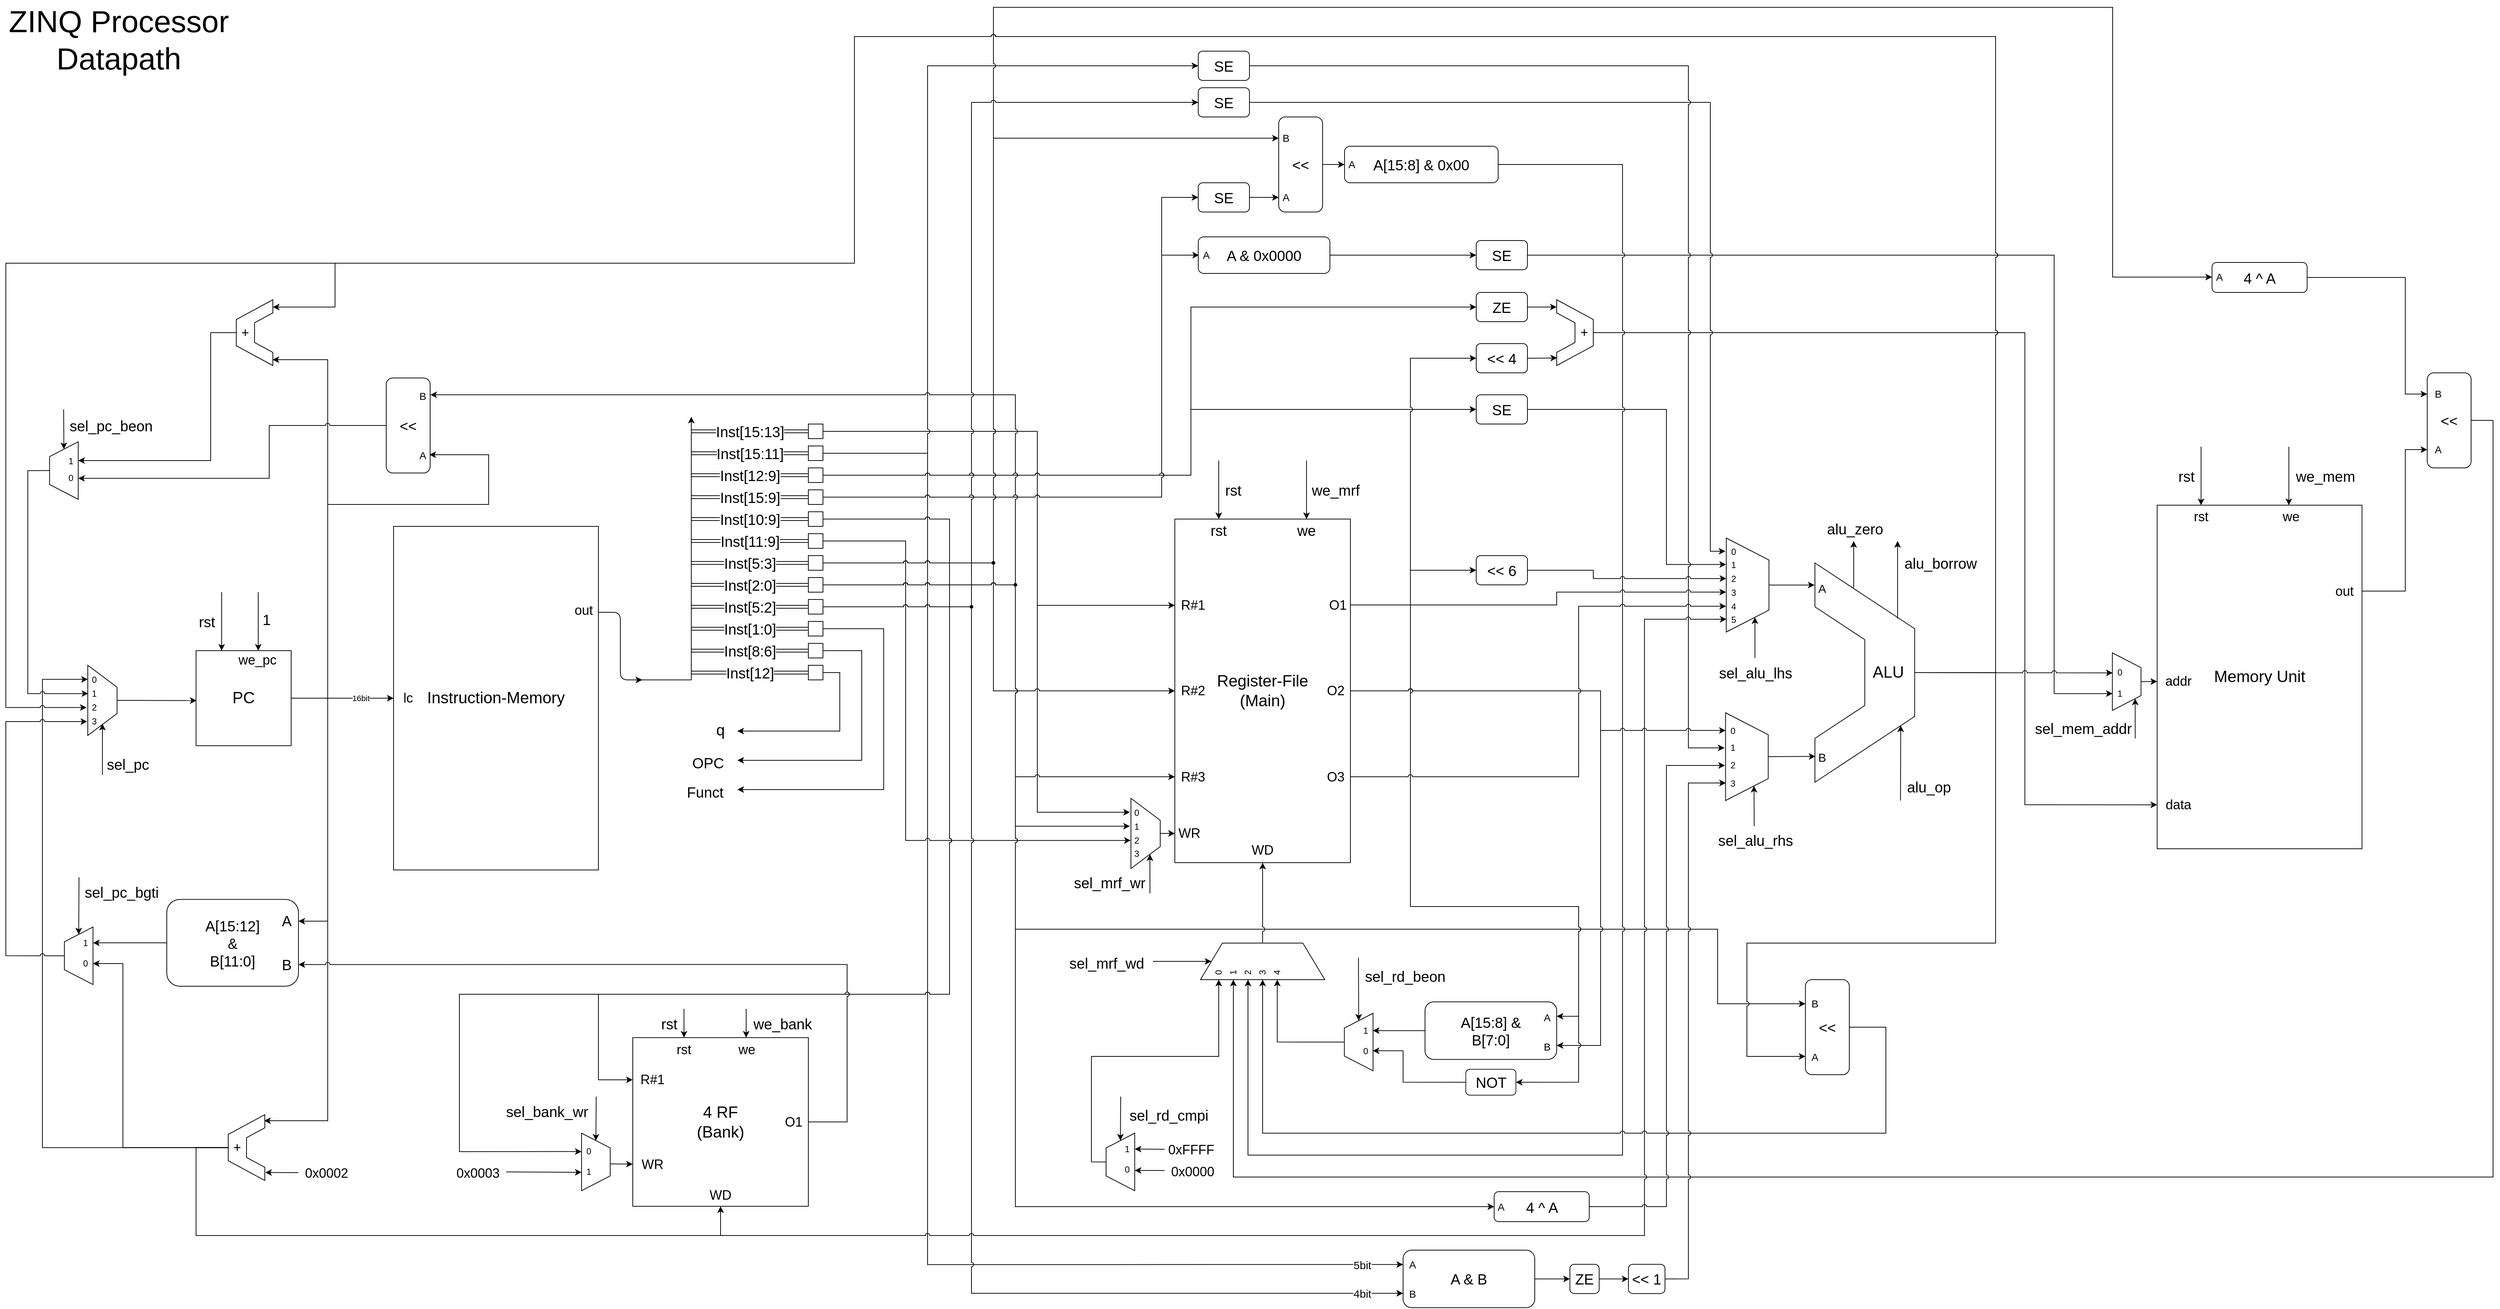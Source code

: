 <mxfile compressed="false" version="16.0.0" type="device">
  <diagram id="OiNhETUFV-S9N2Nzilfd" name="Page-1">
    <mxGraphModel dx="868" dy="1415" grid="1" gridSize="10" guides="1" tooltips="1" connect="1" arrows="1" fold="1" page="1" pageScale="1" pageWidth="1100" pageHeight="850" background="none" math="0" shadow="0">
      <root>
        <mxCell id="0" />
        <mxCell id="1" parent="0" />
        <mxCell id="cg_5Q10Y65cVJ8_udtfW-69" value="16bit" style="edgeStyle=elbowEdgeStyle;rounded=1;sketch=0;jumpStyle=arc;orthogonalLoop=1;jettySize=auto;html=1;strokeColor=#000000;exitX=1;exitY=0.5;exitDx=0;exitDy=0;entryX=0;entryY=0.5;entryDx=0;entryDy=0;" parent="1" source="cg_5Q10Y65cVJ8_udtfW-66" target="5yY2fkMbjsQQD2zNWdAO-15" edge="1">
          <mxGeometry x="0.545" relative="1" as="geometry">
            <mxPoint x="460" y="420" as="sourcePoint" />
            <mxPoint x="589" y="360" as="targetPoint" />
            <Array as="points">
              <mxPoint x="480" y="380" />
            </Array>
            <mxPoint as="offset" />
          </mxGeometry>
        </mxCell>
        <mxCell id="cg_5Q10Y65cVJ8_udtfW-141" style="edgeStyle=elbowEdgeStyle;rounded=1;sketch=0;jumpStyle=arc;orthogonalLoop=1;jettySize=auto;html=1;exitX=1;exitY=0.25;exitDx=0;exitDy=0;strokeColor=#000000;" parent="1" source="cg_5Q10Y65cVJ8_udtfW-68" edge="1">
          <mxGeometry relative="1" as="geometry">
            <mxPoint x="990" y="370" as="targetPoint" />
          </mxGeometry>
        </mxCell>
        <mxCell id="cg_5Q10Y65cVJ8_udtfW-68" value="&lt;font style=&quot;font-size: 22px&quot;&gt;Instruction-Memory&lt;br&gt;&lt;/font&gt;" style="rounded=0;whiteSpace=wrap;html=1;sketch=0;" parent="1" vertex="1">
          <mxGeometry x="650" y="160" width="280" height="470" as="geometry" />
        </mxCell>
        <mxCell id="cg_5Q10Y65cVJ8_udtfW-100" value="" style="group" parent="1" vertex="1" connectable="0">
          <mxGeometry x="2468" y="185" width="322.0" height="360" as="geometry" />
        </mxCell>
        <mxCell id="cg_5Q10Y65cVJ8_udtfW-84" value="" style="group" parent="cg_5Q10Y65cVJ8_udtfW-100" vertex="1" connectable="0">
          <mxGeometry x="125" y="25" width="176.36" height="300" as="geometry" />
        </mxCell>
        <mxCell id="cg_5Q10Y65cVJ8_udtfW-76" value="&lt;font style=&quot;font-size: 22px&quot;&gt;ALU&amp;nbsp;&amp;nbsp;&lt;/font&gt;" style="shape=stencil(tZXRjoIwEEW/pq+bQsPq6wb1PyqOS2NtSdvV3b93oGCs0I0IJISkc7mHIb1DCcttySsgKS0J25A0TSjFO66vT2tuKyicL164EXwvwSvWGX2Cqzi4liFUCUa4WmVbQr/wmfpieaGVQojQygbKg44wLhR66a+Hta//C1YV8s/gwLRNNtXd68yPbAFqskSnIbPre95OZ6KGvSaL7NQ81ORNJsuxEgsxy/e8OH0b/aMOfVdUO2oDA8JdFlL6AYt9YMXruesJnXzWF/h/moawnVsK9eC+/wxaP5sKWI0FPGWMTvOvx9qz0P+ZTfOzsf7Q/sL+FVLbaHKwHgkPHguDmWs8vcQ2VX+ONIUb);whiteSpace=wrap;html=1;rounded=0;sketch=0;align=right;" parent="cg_5Q10Y65cVJ8_udtfW-84" vertex="1">
          <mxGeometry width="136.36" height="300" as="geometry" />
        </mxCell>
        <mxCell id="cg_5Q10Y65cVJ8_udtfW-82" value="&lt;font style=&quot;font-size: 16px&quot;&gt;A&lt;/font&gt;" style="text;html=1;strokeColor=none;fillColor=none;align=center;verticalAlign=middle;whiteSpace=wrap;rounded=0;sketch=0;" parent="cg_5Q10Y65cVJ8_udtfW-84" vertex="1">
          <mxGeometry y="25" width="20" height="20" as="geometry" />
        </mxCell>
        <mxCell id="cg_5Q10Y65cVJ8_udtfW-83" value="&lt;font style=&quot;font-size: 16px&quot;&gt;B&lt;/font&gt;" style="text;html=1;strokeColor=none;fillColor=none;align=center;verticalAlign=middle;whiteSpace=wrap;rounded=0;sketch=0;" parent="cg_5Q10Y65cVJ8_udtfW-84" vertex="1">
          <mxGeometry y="256" width="20" height="20" as="geometry" />
        </mxCell>
        <mxCell id="5yY2fkMbjsQQD2zNWdAO-21" value="" style="endArrow=classic;html=1;strokeColor=#000000;jumpStyle=arc;exitX=0.389;exitY=0.113;exitDx=0;exitDy=0;exitPerimeter=0;" parent="cg_5Q10Y65cVJ8_udtfW-84" source="cg_5Q10Y65cVJ8_udtfW-76" edge="1">
          <mxGeometry width="50" height="50" relative="1" as="geometry">
            <mxPoint x="53.18" y="25" as="sourcePoint" />
            <mxPoint x="53" y="-30" as="targetPoint" />
          </mxGeometry>
        </mxCell>
        <mxCell id="cg_5Q10Y65cVJ8_udtfW-81" style="edgeStyle=elbowEdgeStyle;rounded=1;sketch=0;jumpStyle=arc;orthogonalLoop=1;jettySize=auto;html=1;entryX=-0.004;entryY=0.101;entryDx=0;entryDy=0;entryPerimeter=0;strokeColor=#000000;exitX=0.5;exitY=0;exitDx=0;exitDy=0;" parent="cg_5Q10Y65cVJ8_udtfW-100" source="3nAX13kZ5HZf5Nh2WH-0-4" target="cg_5Q10Y65cVJ8_udtfW-76" edge="1">
          <mxGeometry relative="1" as="geometry">
            <mxPoint x="50" y="60" as="sourcePoint" />
          </mxGeometry>
        </mxCell>
        <mxCell id="cg_5Q10Y65cVJ8_udtfW-94" value="" style="group" parent="cg_5Q10Y65cVJ8_udtfW-100" vertex="1" connectable="0">
          <mxGeometry x="7" y="220" width="50" height="140" as="geometry" />
        </mxCell>
        <mxCell id="cg_5Q10Y65cVJ8_udtfW-95" value="" style="shape=trapezoid;perimeter=trapezoidPerimeter;whiteSpace=wrap;html=1;fixedSize=1;rounded=0;sketch=0;size=30;rotation=90;" parent="cg_5Q10Y65cVJ8_udtfW-94" vertex="1">
          <mxGeometry x="-35" y="40.833" width="120" height="58.333" as="geometry" />
        </mxCell>
        <mxCell id="cg_5Q10Y65cVJ8_udtfW-96" value="0" style="text;html=1;strokeColor=none;fillColor=none;align=center;verticalAlign=middle;whiteSpace=wrap;rounded=0;sketch=0;" parent="cg_5Q10Y65cVJ8_udtfW-94" vertex="1">
          <mxGeometry x="-4" y="22.997" width="20" height="23.333" as="geometry" />
        </mxCell>
        <mxCell id="cg_5Q10Y65cVJ8_udtfW-97" value="1" style="text;html=1;strokeColor=none;fillColor=none;align=center;verticalAlign=middle;whiteSpace=wrap;rounded=0;sketch=0;" parent="cg_5Q10Y65cVJ8_udtfW-94" vertex="1">
          <mxGeometry x="-4" y="46.83" width="20" height="23.333" as="geometry" />
        </mxCell>
        <mxCell id="cg_5Q10Y65cVJ8_udtfW-98" value="2" style="text;html=1;strokeColor=none;fillColor=none;align=center;verticalAlign=middle;whiteSpace=wrap;rounded=0;sketch=0;" parent="cg_5Q10Y65cVJ8_udtfW-94" vertex="1">
          <mxGeometry x="-4" y="70.333" width="20" height="23.333" as="geometry" />
        </mxCell>
        <mxCell id="cg_5Q10Y65cVJ8_udtfW-99" value="3" style="text;html=1;strokeColor=none;fillColor=none;align=center;verticalAlign=middle;whiteSpace=wrap;rounded=0;sketch=0;" parent="cg_5Q10Y65cVJ8_udtfW-94" vertex="1">
          <mxGeometry x="-4" y="95.667" width="20" height="23.333" as="geometry" />
        </mxCell>
        <mxCell id="s_TZTwsTGNKsT-FFZbIs-53" value="&lt;span style=&quot;font-size: 20px&quot;&gt;alu_borrow&lt;/span&gt;" style="text;html=1;strokeColor=none;fillColor=none;align=center;verticalAlign=middle;whiteSpace=wrap;rounded=0;sketch=0;" parent="cg_5Q10Y65cVJ8_udtfW-100" vertex="1">
          <mxGeometry x="277.0" y="15" width="40" height="20" as="geometry" />
        </mxCell>
        <mxCell id="i8HT31GNC57bgd-hZuqh-34" value="&lt;div&gt;&lt;span style=&quot;font-size: 20px&quot;&gt;sel_alu_lhs&lt;/span&gt;&lt;/div&gt;" style="text;html=1;strokeColor=none;fillColor=none;align=center;verticalAlign=middle;whiteSpace=wrap;rounded=0;sketch=0;" parent="cg_5Q10Y65cVJ8_udtfW-100" vertex="1">
          <mxGeometry x="24" y="165" width="40" height="20" as="geometry" />
        </mxCell>
        <mxCell id="3nAX13kZ5HZf5Nh2WH-0-4" value="" style="shape=trapezoid;perimeter=trapezoidPerimeter;whiteSpace=wrap;html=1;fixedSize=1;rounded=0;sketch=0;size=30;rotation=90;" parent="cg_5Q10Y65cVJ8_udtfW-100" vertex="1">
          <mxGeometry x="-31.25" y="26.08" width="128.5" height="58.33" as="geometry" />
        </mxCell>
        <mxCell id="3nAX13kZ5HZf5Nh2WH-0-5" value="0" style="text;html=1;strokeColor=none;fillColor=none;align=center;verticalAlign=middle;whiteSpace=wrap;rounded=0;sketch=0;" parent="cg_5Q10Y65cVJ8_udtfW-100" vertex="1">
          <mxGeometry x="4" y="-2.003" width="20" height="23.333" as="geometry" />
        </mxCell>
        <mxCell id="3nAX13kZ5HZf5Nh2WH-0-6" value="1" style="text;html=1;strokeColor=none;fillColor=none;align=center;verticalAlign=middle;whiteSpace=wrap;rounded=0;sketch=0;" parent="cg_5Q10Y65cVJ8_udtfW-100" vertex="1">
          <mxGeometry x="4" y="16.83" width="20" height="23.333" as="geometry" />
        </mxCell>
        <mxCell id="3nAX13kZ5HZf5Nh2WH-0-7" value="2" style="text;html=1;strokeColor=none;fillColor=none;align=center;verticalAlign=middle;whiteSpace=wrap;rounded=0;sketch=0;" parent="cg_5Q10Y65cVJ8_udtfW-100" vertex="1">
          <mxGeometry x="4" y="35.333" width="20" height="23.333" as="geometry" />
        </mxCell>
        <mxCell id="3nAX13kZ5HZf5Nh2WH-0-8" value="3" style="text;html=1;strokeColor=none;fillColor=none;align=center;verticalAlign=middle;whiteSpace=wrap;rounded=0;sketch=0;" parent="cg_5Q10Y65cVJ8_udtfW-100" vertex="1">
          <mxGeometry x="4" y="54.667" width="20" height="23.333" as="geometry" />
        </mxCell>
        <mxCell id="3nAX13kZ5HZf5Nh2WH-0-9" value="&lt;div&gt;4&lt;/div&gt;" style="text;html=1;strokeColor=none;fillColor=none;align=center;verticalAlign=middle;whiteSpace=wrap;rounded=0;sketch=0;" parent="cg_5Q10Y65cVJ8_udtfW-100" vertex="1">
          <mxGeometry x="4" y="73.167" width="20" height="23.333" as="geometry" />
        </mxCell>
        <mxCell id="3nAX13kZ5HZf5Nh2WH-0-10" style="edgeStyle=orthogonalEdgeStyle;rounded=0;jumpStyle=arc;orthogonalLoop=1;jettySize=auto;html=1;exitX=0.5;exitY=0;exitDx=0;exitDy=0;entryX=0.005;entryY=0.882;entryDx=0;entryDy=0;entryPerimeter=0;" parent="cg_5Q10Y65cVJ8_udtfW-100" source="cg_5Q10Y65cVJ8_udtfW-95" target="cg_5Q10Y65cVJ8_udtfW-76" edge="1">
          <mxGeometry relative="1" as="geometry">
            <mxPoint x="112" y="290.333" as="targetPoint" />
          </mxGeometry>
        </mxCell>
        <mxCell id="5yY2fkMbjsQQD2zNWdAO-104" style="edgeStyle=orthogonalEdgeStyle;rounded=0;jumpStyle=arc;orthogonalLoop=1;jettySize=auto;html=1;" parent="1" edge="1">
          <mxGeometry relative="1" as="geometry">
            <mxPoint x="1057" y="10" as="targetPoint" />
            <mxPoint x="987" y="370" as="sourcePoint" />
            <Array as="points">
              <mxPoint x="987" y="370" />
              <mxPoint x="1057" y="370" />
            </Array>
          </mxGeometry>
        </mxCell>
        <mxCell id="5yY2fkMbjsQQD2zNWdAO-15" value="&lt;font style=&quot;font-size: 18px&quot;&gt;lc&lt;br&gt;&lt;/font&gt;" style="text;html=1;strokeColor=none;fillColor=none;align=center;verticalAlign=middle;whiteSpace=wrap;rounded=0;sketch=0;" parent="1" vertex="1">
          <mxGeometry x="650" y="385" width="40" height="20" as="geometry" />
        </mxCell>
        <mxCell id="5yY2fkMbjsQQD2zNWdAO-16" value="&lt;font style=&quot;font-size: 18px&quot;&gt;out&lt;br&gt;&lt;/font&gt;" style="text;html=1;strokeColor=none;fillColor=none;align=center;verticalAlign=middle;whiteSpace=wrap;rounded=0;sketch=0;" parent="1" vertex="1">
          <mxGeometry x="890" y="265" width="40" height="20" as="geometry" />
        </mxCell>
        <mxCell id="5yY2fkMbjsQQD2zNWdAO-97" value="" style="group" parent="1" vertex="1" connectable="0">
          <mxGeometry x="232" y="350" width="40" height="96" as="geometry" />
        </mxCell>
        <mxCell id="5yY2fkMbjsQQD2zNWdAO-98" value="" style="shape=trapezoid;perimeter=trapezoidPerimeter;whiteSpace=wrap;html=1;fixedSize=1;rounded=0;sketch=0;size=30;rotation=90;" parent="5yY2fkMbjsQQD2zNWdAO-97" vertex="1">
          <mxGeometry x="-28" y="28" width="96" height="40" as="geometry" />
        </mxCell>
        <mxCell id="5yY2fkMbjsQQD2zNWdAO-99" value="0" style="text;html=1;strokeColor=none;fillColor=none;align=center;verticalAlign=middle;whiteSpace=wrap;rounded=0;sketch=0;" parent="5yY2fkMbjsQQD2zNWdAO-97" vertex="1">
          <mxGeometry x="1" y="12" width="16" height="16" as="geometry" />
        </mxCell>
        <mxCell id="5yY2fkMbjsQQD2zNWdAO-100" value="1" style="text;html=1;strokeColor=none;fillColor=none;align=center;verticalAlign=middle;whiteSpace=wrap;rounded=0;sketch=0;" parent="5yY2fkMbjsQQD2zNWdAO-97" vertex="1">
          <mxGeometry x="1" y="31" width="16" height="16" as="geometry" />
        </mxCell>
        <mxCell id="5yY2fkMbjsQQD2zNWdAO-101" value="2" style="text;html=1;strokeColor=none;fillColor=none;align=center;verticalAlign=middle;whiteSpace=wrap;rounded=0;sketch=0;" parent="5yY2fkMbjsQQD2zNWdAO-97" vertex="1">
          <mxGeometry x="1" y="50" width="16" height="16" as="geometry" />
        </mxCell>
        <mxCell id="5yY2fkMbjsQQD2zNWdAO-102" value="3" style="text;html=1;strokeColor=none;fillColor=none;align=center;verticalAlign=middle;whiteSpace=wrap;rounded=0;sketch=0;" parent="5yY2fkMbjsQQD2zNWdAO-97" vertex="1">
          <mxGeometry x="1" y="69" width="16" height="16" as="geometry" />
        </mxCell>
        <mxCell id="5yY2fkMbjsQQD2zNWdAO-103" style="edgeStyle=orthogonalEdgeStyle;rounded=0;orthogonalLoop=1;jettySize=auto;html=1;exitX=0.5;exitY=0;exitDx=0;exitDy=0;entryX=0.005;entryY=0.525;entryDx=0;entryDy=0;entryPerimeter=0;jumpStyle=arc;" parent="1" source="5yY2fkMbjsQQD2zNWdAO-98" target="cg_5Q10Y65cVJ8_udtfW-66" edge="1">
          <mxGeometry relative="1" as="geometry">
            <mxPoint x="352" y="398" as="sourcePoint" />
          </mxGeometry>
        </mxCell>
        <mxCell id="5yY2fkMbjsQQD2zNWdAO-105" value="&lt;font style=&quot;font-size: 20px&quot;&gt;Inst[15:13]&lt;/font&gt;" style="shape=link;html=1;entryX=0;entryY=0.5;entryDx=0;entryDy=0;" parent="1" target="5yY2fkMbjsQQD2zNWdAO-115" edge="1">
          <mxGeometry width="100" relative="1" as="geometry">
            <mxPoint x="1057" y="30" as="sourcePoint" />
            <mxPoint x="1217" y="40" as="targetPoint" />
          </mxGeometry>
        </mxCell>
        <mxCell id="5yY2fkMbjsQQD2zNWdAO-106" value="&lt;font style=&quot;font-size: 20px&quot;&gt;Inst[15:11]&lt;/font&gt;" style="shape=link;html=1;entryX=0;entryY=0.5;entryDx=0;entryDy=0;" parent="1" target="5yY2fkMbjsQQD2zNWdAO-116" edge="1">
          <mxGeometry width="100" relative="1" as="geometry">
            <mxPoint x="1057" y="60" as="sourcePoint" />
            <mxPoint x="1217" y="73" as="targetPoint" />
          </mxGeometry>
        </mxCell>
        <mxCell id="5yY2fkMbjsQQD2zNWdAO-108" value="&lt;font style=&quot;font-size: 20px&quot;&gt;Inst[12:9]&lt;/font&gt;" style="shape=link;html=1;entryX=0;entryY=0.5;entryDx=0;entryDy=0;" parent="1" target="5yY2fkMbjsQQD2zNWdAO-118" edge="1">
          <mxGeometry width="100" relative="1" as="geometry">
            <mxPoint x="1057" y="90" as="sourcePoint" />
            <mxPoint x="1217" y="110" as="targetPoint" />
          </mxGeometry>
        </mxCell>
        <mxCell id="5yY2fkMbjsQQD2zNWdAO-109" value="&lt;div&gt;&lt;font style=&quot;font-size: 20px&quot;&gt;Inst[15:9]&lt;/font&gt;&lt;/div&gt;" style="shape=link;html=1;entryX=0;entryY=0.5;entryDx=0;entryDy=0;" parent="1" target="5yY2fkMbjsQQD2zNWdAO-119" edge="1">
          <mxGeometry width="100" relative="1" as="geometry">
            <mxPoint x="1057" y="120" as="sourcePoint" />
            <mxPoint x="1217" y="140.0" as="targetPoint" />
          </mxGeometry>
        </mxCell>
        <mxCell id="5yY2fkMbjsQQD2zNWdAO-111" value="&lt;font style=&quot;font-size: 20px&quot;&gt;Inst[11:9]&lt;/font&gt;" style="shape=link;html=1;entryX=0;entryY=0.5;entryDx=0;entryDy=0;" parent="1" target="5yY2fkMbjsQQD2zNWdAO-121" edge="1">
          <mxGeometry width="100" relative="1" as="geometry">
            <mxPoint x="1057" y="180" as="sourcePoint" />
            <mxPoint x="1217" y="194.17" as="targetPoint" />
          </mxGeometry>
        </mxCell>
        <mxCell id="5yY2fkMbjsQQD2zNWdAO-112" value="&lt;div&gt;&lt;font style=&quot;font-size: 20px&quot;&gt;Inst[5:3]&lt;/font&gt;&lt;/div&gt;" style="shape=link;html=1;entryX=0;entryY=0.5;entryDx=0;entryDy=0;" parent="1" target="5yY2fkMbjsQQD2zNWdAO-122" edge="1">
          <mxGeometry width="100" relative="1" as="geometry">
            <mxPoint x="1057" y="210" as="sourcePoint" />
            <mxPoint x="1217" y="219.17" as="targetPoint" />
          </mxGeometry>
        </mxCell>
        <mxCell id="5yY2fkMbjsQQD2zNWdAO-113" value="&lt;font style=&quot;font-size: 20px&quot;&gt;Inst[2:0]&lt;/font&gt;" style="shape=link;html=1;entryX=0;entryY=0.5;entryDx=0;entryDy=0;" parent="1" target="5yY2fkMbjsQQD2zNWdAO-123" edge="1">
          <mxGeometry width="100" relative="1" as="geometry">
            <mxPoint x="1057" y="240" as="sourcePoint" />
            <mxPoint x="1217" y="245.0" as="targetPoint" />
          </mxGeometry>
        </mxCell>
        <mxCell id="5yY2fkMbjsQQD2zNWdAO-114" value="&lt;font style=&quot;font-size: 20px&quot;&gt;Inst[8:6]&lt;/font&gt;" style="shape=link;html=1;entryX=0;entryY=0.5;entryDx=0;entryDy=0;" parent="1" target="5yY2fkMbjsQQD2zNWdAO-124" edge="1">
          <mxGeometry width="100" relative="1" as="geometry">
            <mxPoint x="1057" y="330" as="sourcePoint" />
            <mxPoint x="1217" y="327.58" as="targetPoint" />
          </mxGeometry>
        </mxCell>
        <mxCell id="s_TZTwsTGNKsT-FFZbIs-84" style="edgeStyle=orthogonalEdgeStyle;rounded=0;jumpStyle=arc;orthogonalLoop=1;jettySize=auto;html=1;exitX=1;exitY=0.5;exitDx=0;exitDy=0;entryX=0.201;entryY=1.036;entryDx=0;entryDy=0;entryPerimeter=0;" parent="1" source="5yY2fkMbjsQQD2zNWdAO-115" target="5yY2fkMbjsQQD2zNWdAO-43" edge="1">
          <mxGeometry relative="1" as="geometry">
            <Array as="points">
              <mxPoint x="1530" y="30" />
              <mxPoint x="1530" y="551" />
              <mxPoint x="1657" y="551" />
            </Array>
            <mxPoint x="1530" y="550" as="targetPoint" />
          </mxGeometry>
        </mxCell>
        <mxCell id="3nAX13kZ5HZf5Nh2WH-0-2" style="edgeStyle=orthogonalEdgeStyle;rounded=0;orthogonalLoop=1;jettySize=auto;html=1;entryX=0;entryY=0.25;entryDx=0;entryDy=0;" parent="1" source="5yY2fkMbjsQQD2zNWdAO-115" target="cg_5Q10Y65cVJ8_udtfW-70" edge="1">
          <mxGeometry relative="1" as="geometry">
            <mxPoint x="1630" y="380" as="targetPoint" />
            <Array as="points">
              <mxPoint x="1530" y="30" />
              <mxPoint x="1530" y="268" />
              <mxPoint x="1718" y="268" />
            </Array>
          </mxGeometry>
        </mxCell>
        <mxCell id="5yY2fkMbjsQQD2zNWdAO-115" value="" style="whiteSpace=wrap;html=1;aspect=fixed;" parent="1" vertex="1">
          <mxGeometry x="1217" y="20" width="20" height="20" as="geometry" />
        </mxCell>
        <mxCell id="s_TZTwsTGNKsT-FFZbIs-138" style="edgeStyle=orthogonalEdgeStyle;rounded=0;jumpStyle=arc;orthogonalLoop=1;jettySize=auto;html=1;exitX=1;exitY=0.5;exitDx=0;exitDy=0;entryX=0;entryY=0.5;entryDx=0;entryDy=0;" parent="1" source="5yY2fkMbjsQQD2zNWdAO-116" target="s_TZTwsTGNKsT-FFZbIs-136" edge="1">
          <mxGeometry relative="1" as="geometry">
            <Array as="points">
              <mxPoint x="1380" y="60" />
              <mxPoint x="1380" y="-470" />
            </Array>
          </mxGeometry>
        </mxCell>
        <mxCell id="s_TZTwsTGNKsT-FFZbIs-283" style="edgeStyle=orthogonalEdgeStyle;rounded=0;jumpStyle=arc;orthogonalLoop=1;jettySize=auto;html=1;exitX=1;exitY=0.5;exitDx=0;exitDy=0;entryX=0;entryY=0.25;entryDx=0;entryDy=0;" parent="1" source="5yY2fkMbjsQQD2zNWdAO-116" target="PqLPkz7y5Um0poaI46qX-3" edge="1">
          <mxGeometry relative="1" as="geometry">
            <Array as="points">
              <mxPoint x="1380" y="60" />
              <mxPoint x="1380" y="1170" />
            </Array>
            <mxPoint x="1340" y="1254" as="targetPoint" />
          </mxGeometry>
        </mxCell>
        <mxCell id="s_TZTwsTGNKsT-FFZbIs-289" value="&lt;font style=&quot;font-size: 15px&quot;&gt;5bit&lt;/font&gt;" style="edgeLabel;html=1;align=center;verticalAlign=middle;resizable=0;points=[];" parent="s_TZTwsTGNKsT-FFZbIs-283" vertex="1" connectable="0">
          <mxGeometry x="0.942" relative="1" as="geometry">
            <mxPoint x="-1" as="offset" />
          </mxGeometry>
        </mxCell>
        <mxCell id="5yY2fkMbjsQQD2zNWdAO-116" value="" style="whiteSpace=wrap;html=1;aspect=fixed;" parent="1" vertex="1">
          <mxGeometry x="1217" y="50" width="20" height="20" as="geometry" />
        </mxCell>
        <mxCell id="s_TZTwsTGNKsT-FFZbIs-39" style="edgeStyle=orthogonalEdgeStyle;rounded=0;jumpStyle=arc;orthogonalLoop=1;jettySize=auto;html=1;exitX=1;exitY=0.5;exitDx=0;exitDy=0;entryX=0;entryY=0.5;entryDx=0;entryDy=0;" parent="1" source="5yY2fkMbjsQQD2zNWdAO-118" target="s_TZTwsTGNKsT-FFZbIs-38" edge="1">
          <mxGeometry relative="1" as="geometry">
            <Array as="points">
              <mxPoint x="1740" y="90" />
              <mxPoint x="1740" y="-140" />
            </Array>
          </mxGeometry>
        </mxCell>
        <mxCell id="5yY2fkMbjsQQD2zNWdAO-118" value="" style="whiteSpace=wrap;html=1;aspect=fixed;" parent="1" vertex="1">
          <mxGeometry x="1217" y="80" width="20" height="20" as="geometry" />
        </mxCell>
        <mxCell id="s_TZTwsTGNKsT-FFZbIs-87" style="edgeStyle=orthogonalEdgeStyle;rounded=0;jumpStyle=arc;orthogonalLoop=1;jettySize=auto;html=1;exitX=1;exitY=0.5;exitDx=0;exitDy=0;entryX=0;entryY=0.5;entryDx=0;entryDy=0;" parent="1" source="5yY2fkMbjsQQD2zNWdAO-119" target="s_TZTwsTGNKsT-FFZbIs-86" edge="1">
          <mxGeometry relative="1" as="geometry">
            <Array as="points">
              <mxPoint x="1700" y="120" />
              <mxPoint x="1700" y="-211" />
            </Array>
          </mxGeometry>
        </mxCell>
        <mxCell id="5yY2fkMbjsQQD2zNWdAO-119" value="" style="whiteSpace=wrap;html=1;aspect=fixed;" parent="1" vertex="1">
          <mxGeometry x="1217" y="110" width="20" height="20" as="geometry" />
        </mxCell>
        <mxCell id="s_TZTwsTGNKsT-FFZbIs-303" style="edgeStyle=orthogonalEdgeStyle;rounded=0;jumpStyle=arc;orthogonalLoop=1;jettySize=auto;html=1;exitX=1;exitY=0.5;exitDx=0;exitDy=0;entryX=0.6;entryY=1.007;entryDx=0;entryDy=0;entryPerimeter=0;" parent="1" source="5yY2fkMbjsQQD2zNWdAO-121" target="5yY2fkMbjsQQD2zNWdAO-43" edge="1">
          <mxGeometry relative="1" as="geometry">
            <Array as="points">
              <mxPoint x="1350" y="180" />
              <mxPoint x="1350" y="590" />
            </Array>
            <mxPoint x="1610" y="590" as="targetPoint" />
          </mxGeometry>
        </mxCell>
        <mxCell id="5yY2fkMbjsQQD2zNWdAO-121" value="" style="whiteSpace=wrap;html=1;aspect=fixed;" parent="1" vertex="1">
          <mxGeometry x="1217" y="170" width="20" height="20" as="geometry" />
        </mxCell>
        <mxCell id="s_TZTwsTGNKsT-FFZbIs-22" style="edgeStyle=orthogonalEdgeStyle;rounded=0;jumpStyle=arc;orthogonalLoop=1;jettySize=auto;html=1;exitX=1;exitY=0.5;exitDx=0;exitDy=0;entryX=0;entryY=0.5;entryDx=0;entryDy=0;" parent="1" source="5yY2fkMbjsQQD2zNWdAO-122" target="cg_5Q10Y65cVJ8_udtfW-70" edge="1">
          <mxGeometry relative="1" as="geometry">
            <Array as="points">
              <mxPoint x="1470" y="210" />
              <mxPoint x="1470" y="385" />
            </Array>
            <mxPoint x="1657" y="251.776" as="targetPoint" />
          </mxGeometry>
        </mxCell>
        <mxCell id="s_TZTwsTGNKsT-FFZbIs-108" style="edgeStyle=orthogonalEdgeStyle;rounded=0;jumpStyle=arc;orthogonalLoop=1;jettySize=auto;html=1;exitX=1;exitY=0.5;exitDx=0;exitDy=0;entryX=0;entryY=0.5;entryDx=0;entryDy=0;" parent="1" source="5yY2fkMbjsQQD2zNWdAO-122" target="s_TZTwsTGNKsT-FFZbIs-107" edge="1">
          <mxGeometry relative="1" as="geometry">
            <Array as="points">
              <mxPoint x="1470" y="210" />
              <mxPoint x="1470" y="-550" />
              <mxPoint x="3000" y="-550" />
              <mxPoint x="3000" y="-181" />
            </Array>
          </mxGeometry>
        </mxCell>
        <mxCell id="s_TZTwsTGNKsT-FFZbIs-130" style="edgeStyle=orthogonalEdgeStyle;rounded=0;jumpStyle=arc;orthogonalLoop=1;jettySize=auto;html=1;exitX=1;exitY=0.5;exitDx=0;exitDy=0;entryX=0;entryY=0.5;entryDx=0;entryDy=0;" parent="1" source="5yY2fkMbjsQQD2zNWdAO-122" edge="1">
          <mxGeometry relative="1" as="geometry">
            <Array as="points">
              <mxPoint x="1470" y="210" />
              <mxPoint x="1470" y="-371" />
            </Array>
            <mxPoint x="1860" y="-371" as="targetPoint" />
          </mxGeometry>
        </mxCell>
        <mxCell id="5yY2fkMbjsQQD2zNWdAO-122" value="" style="whiteSpace=wrap;html=1;aspect=fixed;" parent="1" vertex="1">
          <mxGeometry x="1217" y="200" width="20" height="20" as="geometry" />
        </mxCell>
        <mxCell id="s_TZTwsTGNKsT-FFZbIs-114" style="edgeStyle=orthogonalEdgeStyle;rounded=0;jumpStyle=arc;orthogonalLoop=1;jettySize=auto;html=1;exitX=1;exitY=0.5;exitDx=0;exitDy=0;entryX=0.397;entryY=1.036;entryDx=0;entryDy=0;entryPerimeter=0;" parent="1" source="5yY2fkMbjsQQD2zNWdAO-123" target="5yY2fkMbjsQQD2zNWdAO-43" edge="1">
          <mxGeometry relative="1" as="geometry">
            <Array as="points">
              <mxPoint x="1500" y="240" />
              <mxPoint x="1500" y="570" />
            </Array>
            <mxPoint x="1650" y="572" as="targetPoint" />
          </mxGeometry>
        </mxCell>
        <mxCell id="i8HT31GNC57bgd-hZuqh-61" style="edgeStyle=orthogonalEdgeStyle;rounded=0;jumpStyle=arc;orthogonalLoop=1;jettySize=auto;html=1;exitX=1;exitY=0.5;exitDx=0;exitDy=0;entryX=1.005;entryY=0.177;entryDx=0;entryDy=0;entryPerimeter=0;" parent="1" source="5yY2fkMbjsQQD2zNWdAO-123" target="s_TZTwsTGNKsT-FFZbIs-395" edge="1">
          <mxGeometry relative="1" as="geometry">
            <Array as="points">
              <mxPoint x="1500" y="240" />
              <mxPoint x="1500" y="-20" />
            </Array>
          </mxGeometry>
        </mxCell>
        <mxCell id="i8HT31GNC57bgd-hZuqh-78" style="edgeStyle=orthogonalEdgeStyle;rounded=0;jumpStyle=arc;orthogonalLoop=1;jettySize=auto;html=1;exitX=1;exitY=0.5;exitDx=0;exitDy=0;entryX=0;entryY=0.5;entryDx=0;entryDy=0;" parent="1" source="5yY2fkMbjsQQD2zNWdAO-123" target="s_TZTwsTGNKsT-FFZbIs-386" edge="1">
          <mxGeometry relative="1" as="geometry">
            <Array as="points">
              <mxPoint x="1500" y="240" />
              <mxPoint x="1500" y="1091" />
            </Array>
          </mxGeometry>
        </mxCell>
        <mxCell id="i8HT31GNC57bgd-hZuqh-79" style="edgeStyle=orthogonalEdgeStyle;rounded=0;jumpStyle=arc;orthogonalLoop=1;jettySize=auto;html=1;exitX=1;exitY=0.5;exitDx=0;exitDy=0;entryX=0;entryY=0.5;entryDx=0;entryDy=0;" parent="1" source="5yY2fkMbjsQQD2zNWdAO-123" edge="1">
          <mxGeometry relative="1" as="geometry">
            <mxPoint x="2580" y="813" as="targetPoint" />
            <Array as="points">
              <mxPoint x="1500" y="240" />
              <mxPoint x="1500" y="711" />
              <mxPoint x="2460" y="711" />
              <mxPoint x="2460" y="813" />
            </Array>
          </mxGeometry>
        </mxCell>
        <mxCell id="3nAX13kZ5HZf5Nh2WH-0-1" style="edgeStyle=orthogonalEdgeStyle;rounded=0;orthogonalLoop=1;jettySize=auto;html=1;entryX=0;entryY=0.75;entryDx=0;entryDy=0;jumpStyle=arc;" parent="1" source="5yY2fkMbjsQQD2zNWdAO-123" target="cg_5Q10Y65cVJ8_udtfW-70" edge="1">
          <mxGeometry relative="1" as="geometry">
            <Array as="points">
              <mxPoint x="1500" y="240" />
              <mxPoint x="1500" y="503" />
            </Array>
          </mxGeometry>
        </mxCell>
        <mxCell id="5yY2fkMbjsQQD2zNWdAO-123" value="" style="whiteSpace=wrap;html=1;aspect=fixed;" parent="1" vertex="1">
          <mxGeometry x="1217" y="230" width="20" height="20" as="geometry" />
        </mxCell>
        <mxCell id="5yY2fkMbjsQQD2zNWdAO-142" style="edgeStyle=orthogonalEdgeStyle;rounded=0;jumpStyle=arc;orthogonalLoop=1;jettySize=auto;html=1;exitX=1;exitY=0.5;exitDx=0;exitDy=0;" parent="1" source="5yY2fkMbjsQQD2zNWdAO-124" edge="1">
          <mxGeometry relative="1" as="geometry">
            <mxPoint x="1120" y="480" as="targetPoint" />
            <Array as="points">
              <mxPoint x="1290" y="330" />
              <mxPoint x="1290" y="480" />
              <mxPoint x="1120" y="480" />
            </Array>
          </mxGeometry>
        </mxCell>
        <mxCell id="5yY2fkMbjsQQD2zNWdAO-124" value="" style="whiteSpace=wrap;html=1;aspect=fixed;" parent="1" vertex="1">
          <mxGeometry x="1217" y="320" width="20" height="20" as="geometry" />
        </mxCell>
        <mxCell id="5yY2fkMbjsQQD2zNWdAO-126" value="&lt;br&gt;&lt;font style=&quot;font-size: 20px&quot;&gt;OPC&lt;/font&gt;" style="text;html=1;strokeColor=none;fillColor=none;align=center;verticalAlign=middle;whiteSpace=wrap;rounded=0;" parent="1" vertex="1">
          <mxGeometry x="1060" y="466" width="40" height="20" as="geometry" />
        </mxCell>
        <mxCell id="5yY2fkMbjsQQD2zNWdAO-144" value="" style="endArrow=classic;html=1;strokeColor=#000000;entryX=0.25;entryY=0;entryDx=0;entryDy=0;jumpStyle=arc;" parent="1" edge="1">
          <mxGeometry width="50" height="50" relative="1" as="geometry">
            <mxPoint x="252" y="500" as="sourcePoint" />
            <mxPoint x="252" y="430" as="targetPoint" />
          </mxGeometry>
        </mxCell>
        <mxCell id="5yY2fkMbjsQQD2zNWdAO-145" value="&lt;span style=&quot;font-size: 20px&quot;&gt;sel_pc&lt;/span&gt;" style="text;html=1;strokeColor=none;fillColor=none;align=center;verticalAlign=middle;whiteSpace=wrap;rounded=0;sketch=0;" parent="1" vertex="1">
          <mxGeometry x="267" y="475" width="40" height="20" as="geometry" />
        </mxCell>
        <mxCell id="5yY2fkMbjsQQD2zNWdAO-218" value="" style="endArrow=classic;html=1;strokeColor=#000000;entryX=1;entryY=0.25;entryDx=0;entryDy=0;jumpStyle=arc;" parent="1" target="cg_5Q10Y65cVJ8_udtfW-95" edge="1">
          <mxGeometry width="50" height="50" relative="1" as="geometry">
            <mxPoint x="2510" y="570" as="sourcePoint" />
            <mxPoint x="2500" y="515" as="targetPoint" />
          </mxGeometry>
        </mxCell>
        <mxCell id="5yY2fkMbjsQQD2zNWdAO-219" value="&lt;div&gt;&lt;span style=&quot;font-size: 20px&quot;&gt;sel_alu_rhs&lt;/span&gt;&lt;/div&gt;" style="text;html=1;strokeColor=none;fillColor=none;align=center;verticalAlign=middle;whiteSpace=wrap;rounded=0;sketch=0;" parent="1" vertex="1">
          <mxGeometry x="2492" y="579" width="40" height="20" as="geometry" />
        </mxCell>
        <mxCell id="5yY2fkMbjsQQD2zNWdAO-239" value="&lt;div&gt;&lt;font style=&quot;font-size: 42px&quot;&gt;&lt;font style=&quot;font-size: 42px&quot;&gt;ZINQ Processor&lt;/font&gt;&lt;/font&gt;&lt;/div&gt;&lt;div&gt;&lt;font style=&quot;font-size: 42px&quot;&gt;&lt;font style=&quot;font-size: 42px&quot;&gt;Datapath&lt;/font&gt;&lt;br&gt;&lt;/font&gt;&lt;/div&gt;" style="text;html=1;strokeColor=none;fillColor=none;align=center;verticalAlign=middle;whiteSpace=wrap;rounded=0;" parent="1" vertex="1">
          <mxGeometry x="118.76" y="-560" width="311.24" height="110" as="geometry" />
        </mxCell>
        <mxCell id="edn_erhclxPrVHU06Qkv-1" value="&lt;font style=&quot;font-size: 20px&quot;&gt;Inst[12]&lt;/font&gt;" style="shape=link;html=1;entryX=0;entryY=0.5;entryDx=0;entryDy=0;" parent="1" target="edn_erhclxPrVHU06Qkv-3" edge="1">
          <mxGeometry width="100" relative="1" as="geometry">
            <mxPoint x="1057" y="360" as="sourcePoint" />
            <mxPoint x="1173.94" y="363.58" as="targetPoint" />
          </mxGeometry>
        </mxCell>
        <mxCell id="i8HT31GNC57bgd-hZuqh-50" style="edgeStyle=orthogonalEdgeStyle;rounded=0;orthogonalLoop=1;jettySize=auto;html=1;exitX=1;exitY=0.5;exitDx=0;exitDy=0;" parent="1" source="edn_erhclxPrVHU06Qkv-3" edge="1">
          <mxGeometry relative="1" as="geometry">
            <mxPoint x="1120" y="440" as="targetPoint" />
            <mxPoint x="1260" y="350" as="sourcePoint" />
            <Array as="points">
              <mxPoint x="1260" y="360" />
              <mxPoint x="1260" y="440" />
              <mxPoint x="1120" y="440" />
            </Array>
          </mxGeometry>
        </mxCell>
        <mxCell id="edn_erhclxPrVHU06Qkv-3" value="" style="whiteSpace=wrap;html=1;aspect=fixed;" parent="1" vertex="1">
          <mxGeometry x="1217" y="350" width="20" height="20" as="geometry" />
        </mxCell>
        <mxCell id="edn_erhclxPrVHU06Qkv-12" value="&lt;font style=&quot;font-size: 20px&quot;&gt;Inst[5:2]&lt;/font&gt;" style="shape=link;html=1;entryX=0;entryY=0.5;entryDx=0;entryDy=0;" parent="1" target="edn_erhclxPrVHU06Qkv-13" edge="1">
          <mxGeometry width="100" relative="1" as="geometry">
            <mxPoint x="1057" y="270" as="sourcePoint" />
            <mxPoint x="1217" y="265" as="targetPoint" />
          </mxGeometry>
        </mxCell>
        <mxCell id="s_TZTwsTGNKsT-FFZbIs-137" style="edgeStyle=orthogonalEdgeStyle;rounded=0;jumpStyle=arc;orthogonalLoop=1;jettySize=auto;html=1;exitX=1;exitY=0.5;exitDx=0;exitDy=0;entryX=0;entryY=0.5;entryDx=0;entryDy=0;" parent="1" source="edn_erhclxPrVHU06Qkv-13" target="s_TZTwsTGNKsT-FFZbIs-135" edge="1">
          <mxGeometry relative="1" as="geometry">
            <Array as="points">
              <mxPoint x="1440" y="270" />
              <mxPoint x="1440" y="-420" />
            </Array>
          </mxGeometry>
        </mxCell>
        <mxCell id="s_TZTwsTGNKsT-FFZbIs-284" style="edgeStyle=orthogonalEdgeStyle;rounded=0;jumpStyle=arc;orthogonalLoop=1;jettySize=auto;html=1;exitX=1;exitY=0.5;exitDx=0;exitDy=0;entryX=0;entryY=0.75;entryDx=0;entryDy=0;" parent="1" source="edn_erhclxPrVHU06Qkv-13" target="PqLPkz7y5Um0poaI46qX-3" edge="1">
          <mxGeometry relative="1" as="geometry">
            <Array as="points">
              <mxPoint x="1440" y="270" />
              <mxPoint x="1440" y="1209" />
            </Array>
            <mxPoint x="1141.95" y="809.01" as="targetPoint" />
          </mxGeometry>
        </mxCell>
        <mxCell id="s_TZTwsTGNKsT-FFZbIs-291" value="&lt;div&gt;&lt;font style=&quot;font-size: 15px&quot;&gt;4bit&lt;/font&gt;&lt;/div&gt;" style="edgeLabel;html=1;align=center;verticalAlign=middle;resizable=0;points=[];" parent="s_TZTwsTGNKsT-FFZbIs-284" vertex="1" connectable="0">
          <mxGeometry x="0.94" y="-2" relative="1" as="geometry">
            <mxPoint x="-4" y="-2" as="offset" />
          </mxGeometry>
        </mxCell>
        <mxCell id="edn_erhclxPrVHU06Qkv-13" value="" style="whiteSpace=wrap;html=1;aspect=fixed;" parent="1" vertex="1">
          <mxGeometry x="1217" y="260" width="20" height="20" as="geometry" />
        </mxCell>
        <mxCell id="edn_erhclxPrVHU06Qkv-38" style="edgeStyle=orthogonalEdgeStyle;rounded=0;orthogonalLoop=1;jettySize=auto;html=1;exitX=0;exitY=0.5;exitDx=0;exitDy=0;entryX=1;entryY=0.25;entryDx=0;entryDy=0;" parent="1" edge="1">
          <mxGeometry relative="1" as="geometry">
            <mxPoint x="2580" y="642.5" as="sourcePoint" />
          </mxGeometry>
        </mxCell>
        <mxCell id="s_TZTwsTGNKsT-FFZbIs-1" value="&lt;font style=&quot;font-size: 20px&quot;&gt;Inst[10:9]&lt;/font&gt;" style="shape=link;html=1;entryX=0;entryY=0.5;entryDx=0;entryDy=0;" parent="1" target="s_TZTwsTGNKsT-FFZbIs-2" edge="1">
          <mxGeometry width="100" relative="1" as="geometry">
            <mxPoint x="1057" y="150" as="sourcePoint" />
            <mxPoint x="1217" y="166.17" as="targetPoint" />
          </mxGeometry>
        </mxCell>
        <mxCell id="i8HT31GNC57bgd-hZuqh-80" style="edgeStyle=orthogonalEdgeStyle;rounded=0;jumpStyle=arc;orthogonalLoop=1;jettySize=auto;html=1;exitX=1;exitY=0.5;exitDx=0;exitDy=0;entryX=0;entryY=0.25;entryDx=0;entryDy=0;" parent="1" source="s_TZTwsTGNKsT-FFZbIs-2" target="s_TZTwsTGNKsT-FFZbIs-143" edge="1">
          <mxGeometry relative="1" as="geometry">
            <mxPoint x="1360" y="1092" as="targetPoint" />
            <Array as="points">
              <mxPoint x="1410" y="150" />
              <mxPoint x="1410" y="800" />
              <mxPoint x="930" y="800" />
              <mxPoint x="930" y="917" />
            </Array>
          </mxGeometry>
        </mxCell>
        <mxCell id="s_TZTwsTGNKsT-FFZbIs-2" value="" style="whiteSpace=wrap;html=1;aspect=fixed;" parent="1" vertex="1">
          <mxGeometry x="1217" y="140" width="20" height="20" as="geometry" />
        </mxCell>
        <mxCell id="s_TZTwsTGNKsT-FFZbIs-13" value="" style="group" parent="1" vertex="1" connectable="0">
          <mxGeometry x="3060.84" y="51" width="280" height="550" as="geometry" />
        </mxCell>
        <mxCell id="s_TZTwsTGNKsT-FFZbIs-3" value="&lt;font style=&quot;font-size: 22px&quot;&gt;Memory Unit&lt;br&gt;&lt;/font&gt;" style="rounded=0;whiteSpace=wrap;html=1;sketch=0;" parent="s_TZTwsTGNKsT-FFZbIs-13" vertex="1">
          <mxGeometry y="80" width="280" height="470" as="geometry" />
        </mxCell>
        <mxCell id="s_TZTwsTGNKsT-FFZbIs-4" value="&lt;font style=&quot;font-size: 18px&quot;&gt;&lt;span&gt;we&lt;/span&gt;&lt;/font&gt;" style="text;html=1;strokeColor=none;fillColor=none;align=center;verticalAlign=middle;whiteSpace=wrap;rounded=0;sketch=0;" parent="s_TZTwsTGNKsT-FFZbIs-13" vertex="1">
          <mxGeometry x="163" y="86" width="40" height="20" as="geometry" />
        </mxCell>
        <mxCell id="s_TZTwsTGNKsT-FFZbIs-5" value="&lt;font style=&quot;font-size: 18px&quot;&gt;&lt;span&gt;rst&lt;/span&gt;&lt;/font&gt;" style="text;html=1;strokeColor=none;fillColor=none;align=center;verticalAlign=middle;whiteSpace=wrap;rounded=0;sketch=0;" parent="s_TZTwsTGNKsT-FFZbIs-13" vertex="1">
          <mxGeometry x="40" y="86" width="40" height="20" as="geometry" />
        </mxCell>
        <mxCell id="s_TZTwsTGNKsT-FFZbIs-6" value="" style="endArrow=classic;html=1;strokeColor=#000000;entryX=0.25;entryY=0;entryDx=0;entryDy=0;jumpStyle=arc;" parent="s_TZTwsTGNKsT-FFZbIs-13" edge="1">
          <mxGeometry width="50" height="50" relative="1" as="geometry">
            <mxPoint x="60" as="sourcePoint" />
            <mxPoint x="60" y="80" as="targetPoint" />
          </mxGeometry>
        </mxCell>
        <mxCell id="s_TZTwsTGNKsT-FFZbIs-7" value="" style="endArrow=classic;html=1;strokeColor=#000000;entryX=0.25;entryY=0;entryDx=0;entryDy=0;jumpStyle=arc;" parent="s_TZTwsTGNKsT-FFZbIs-13" edge="1">
          <mxGeometry width="50" height="50" relative="1" as="geometry">
            <mxPoint x="180" as="sourcePoint" />
            <mxPoint x="180" y="80" as="targetPoint" />
          </mxGeometry>
        </mxCell>
        <mxCell id="s_TZTwsTGNKsT-FFZbIs-8" value="&lt;font style=&quot;font-size: 20px&quot;&gt;rst&lt;/font&gt;" style="text;html=1;strokeColor=none;fillColor=none;align=center;verticalAlign=middle;whiteSpace=wrap;rounded=0;sketch=0;" parent="s_TZTwsTGNKsT-FFZbIs-13" vertex="1">
          <mxGeometry x="20" y="30" width="40" height="20" as="geometry" />
        </mxCell>
        <mxCell id="s_TZTwsTGNKsT-FFZbIs-9" value="&lt;span style=&quot;font-size: 20px&quot;&gt;we_mem&lt;/span&gt;" style="text;html=1;strokeColor=none;fillColor=none;align=center;verticalAlign=middle;whiteSpace=wrap;rounded=0;sketch=0;" parent="s_TZTwsTGNKsT-FFZbIs-13" vertex="1">
          <mxGeometry x="210" y="30" width="40" height="20" as="geometry" />
        </mxCell>
        <mxCell id="s_TZTwsTGNKsT-FFZbIs-10" value="&lt;font style=&quot;font-size: 18px&quot;&gt;data&lt;br&gt;&lt;/font&gt;" style="text;html=1;strokeColor=none;fillColor=none;align=center;verticalAlign=middle;whiteSpace=wrap;rounded=0;sketch=0;" parent="s_TZTwsTGNKsT-FFZbIs-13" vertex="1">
          <mxGeometry x="9" y="480" width="40" height="20" as="geometry" />
        </mxCell>
        <mxCell id="s_TZTwsTGNKsT-FFZbIs-11" value="&lt;font style=&quot;font-size: 18px&quot;&gt;addr&lt;/font&gt;" style="text;html=1;strokeColor=none;fillColor=none;align=center;verticalAlign=middle;whiteSpace=wrap;rounded=0;sketch=0;" parent="s_TZTwsTGNKsT-FFZbIs-13" vertex="1">
          <mxGeometry x="14" y="311" width="30" height="20" as="geometry" />
        </mxCell>
        <mxCell id="s_TZTwsTGNKsT-FFZbIs-12" value="&lt;font style=&quot;font-size: 18px&quot;&gt;out&lt;br&gt;&lt;/font&gt;" style="text;html=1;strokeColor=none;fillColor=none;align=center;verticalAlign=middle;whiteSpace=wrap;rounded=0;sketch=0;" parent="s_TZTwsTGNKsT-FFZbIs-13" vertex="1">
          <mxGeometry x="236" y="188" width="40" height="20" as="geometry" />
        </mxCell>
        <mxCell id="s_TZTwsTGNKsT-FFZbIs-15" value="" style="group" parent="1" vertex="1" connectable="0">
          <mxGeometry x="1658" y="70" width="300" height="710" as="geometry" />
        </mxCell>
        <mxCell id="cg_5Q10Y65cVJ8_udtfW-119" value="" style="group" parent="s_TZTwsTGNKsT-FFZbIs-15" vertex="1" connectable="0">
          <mxGeometry x="60" width="240" height="550" as="geometry" />
        </mxCell>
        <mxCell id="cg_5Q10Y65cVJ8_udtfW-70" value="&lt;div&gt;&lt;font style=&quot;font-size: 22px&quot;&gt;Register-File&lt;/font&gt;&lt;/div&gt;&lt;div&gt;&lt;font style=&quot;font-size: 22px&quot;&gt;(Main)&lt;br&gt;&lt;/font&gt;&lt;/div&gt;" style="rounded=0;whiteSpace=wrap;html=1;sketch=0;" parent="cg_5Q10Y65cVJ8_udtfW-119" vertex="1">
          <mxGeometry y="80" width="240" height="470" as="geometry" />
        </mxCell>
        <mxCell id="cg_5Q10Y65cVJ8_udtfW-107" value="&lt;font style=&quot;font-size: 18px&quot;&gt;R#1&lt;/font&gt;" style="text;html=1;strokeColor=none;fillColor=none;align=center;verticalAlign=middle;whiteSpace=wrap;rounded=0;sketch=0;" parent="cg_5Q10Y65cVJ8_udtfW-119" vertex="1">
          <mxGeometry y="188" width="50" height="20" as="geometry" />
        </mxCell>
        <mxCell id="cg_5Q10Y65cVJ8_udtfW-108" value="&lt;font style=&quot;font-size: 18px&quot;&gt;R#2&lt;/font&gt;" style="text;html=1;strokeColor=none;fillColor=none;align=center;verticalAlign=middle;whiteSpace=wrap;rounded=0;sketch=0;" parent="cg_5Q10Y65cVJ8_udtfW-119" vertex="1">
          <mxGeometry y="305" width="50" height="20" as="geometry" />
        </mxCell>
        <mxCell id="cg_5Q10Y65cVJ8_udtfW-109" value="&lt;font style=&quot;font-size: 18px&quot;&gt;R#3&lt;br&gt;&lt;/font&gt;" style="text;html=1;strokeColor=none;fillColor=none;align=center;verticalAlign=middle;whiteSpace=wrap;rounded=0;sketch=0;" parent="cg_5Q10Y65cVJ8_udtfW-119" vertex="1">
          <mxGeometry y="423" width="50" height="20" as="geometry" />
        </mxCell>
        <mxCell id="cg_5Q10Y65cVJ8_udtfW-110" value="&lt;font style=&quot;font-size: 18px&quot;&gt;WR&lt;br&gt;&lt;/font&gt;" style="text;html=1;strokeColor=none;fillColor=none;align=center;verticalAlign=middle;whiteSpace=wrap;rounded=0;sketch=0;" parent="cg_5Q10Y65cVJ8_udtfW-119" vertex="1">
          <mxGeometry y="500" width="40" height="20" as="geometry" />
        </mxCell>
        <mxCell id="cg_5Q10Y65cVJ8_udtfW-111" value="&lt;font style=&quot;font-size: 18px&quot;&gt;WD&lt;br&gt;&lt;/font&gt;" style="text;html=1;strokeColor=none;fillColor=none;align=center;verticalAlign=middle;whiteSpace=wrap;rounded=0;sketch=0;" parent="cg_5Q10Y65cVJ8_udtfW-119" vertex="1">
          <mxGeometry x="100" y="523" width="40" height="20" as="geometry" />
        </mxCell>
        <mxCell id="cg_5Q10Y65cVJ8_udtfW-112" value="" style="endArrow=classic;html=1;strokeColor=#000000;entryX=0.25;entryY=0;entryDx=0;entryDy=0;jumpStyle=arc;" parent="cg_5Q10Y65cVJ8_udtfW-119" target="cg_5Q10Y65cVJ8_udtfW-70" edge="1">
          <mxGeometry width="50" height="50" relative="1" as="geometry">
            <mxPoint x="60" as="sourcePoint" />
            <mxPoint x="-50" y="150" as="targetPoint" />
          </mxGeometry>
        </mxCell>
        <mxCell id="cg_5Q10Y65cVJ8_udtfW-113" value="" style="endArrow=classic;html=1;strokeColor=#000000;entryX=0.25;entryY=0;entryDx=0;entryDy=0;jumpStyle=arc;" parent="cg_5Q10Y65cVJ8_udtfW-119" edge="1">
          <mxGeometry width="50" height="50" relative="1" as="geometry">
            <mxPoint x="180" as="sourcePoint" />
            <mxPoint x="180" y="80" as="targetPoint" />
          </mxGeometry>
        </mxCell>
        <mxCell id="cg_5Q10Y65cVJ8_udtfW-115" value="&lt;font style=&quot;font-size: 20px&quot;&gt;rst&lt;/font&gt;" style="text;html=1;strokeColor=none;fillColor=none;align=center;verticalAlign=middle;whiteSpace=wrap;rounded=0;sketch=0;" parent="cg_5Q10Y65cVJ8_udtfW-119" vertex="1">
          <mxGeometry x="60" y="30" width="40" height="20" as="geometry" />
        </mxCell>
        <mxCell id="cg_5Q10Y65cVJ8_udtfW-116" value="&lt;span style=&quot;font-size: 20px&quot;&gt;we_mrf&lt;/span&gt;" style="text;html=1;strokeColor=none;fillColor=none;align=center;verticalAlign=middle;whiteSpace=wrap;rounded=0;sketch=0;" parent="cg_5Q10Y65cVJ8_udtfW-119" vertex="1">
          <mxGeometry x="200" y="30" width="40" height="20" as="geometry" />
        </mxCell>
        <mxCell id="cg_5Q10Y65cVJ8_udtfW-125" value="&lt;span style=&quot;font-size: 20px&quot;&gt;we&lt;/span&gt;" style="text;html=1;strokeColor=none;fillColor=none;align=center;verticalAlign=middle;whiteSpace=wrap;rounded=0;sketch=0;" parent="cg_5Q10Y65cVJ8_udtfW-119" vertex="1">
          <mxGeometry x="160" y="85" width="40" height="20" as="geometry" />
        </mxCell>
        <mxCell id="cg_5Q10Y65cVJ8_udtfW-126" value="&lt;span style=&quot;font-size: 20px&quot;&gt;rst&lt;/span&gt;" style="text;html=1;strokeColor=none;fillColor=none;align=center;verticalAlign=middle;whiteSpace=wrap;rounded=0;sketch=0;" parent="cg_5Q10Y65cVJ8_udtfW-119" vertex="1">
          <mxGeometry x="40" y="85" width="40" height="20" as="geometry" />
        </mxCell>
        <mxCell id="cg_5Q10Y65cVJ8_udtfW-133" value="&lt;font style=&quot;font-size: 18px&quot;&gt;O1&lt;/font&gt;" style="text;html=1;strokeColor=none;fillColor=none;align=center;verticalAlign=middle;whiteSpace=wrap;rounded=0;sketch=0;" parent="cg_5Q10Y65cVJ8_udtfW-119" vertex="1">
          <mxGeometry x="208" y="188" width="30" height="20" as="geometry" />
        </mxCell>
        <mxCell id="cg_5Q10Y65cVJ8_udtfW-134" value="&lt;font style=&quot;font-size: 18px&quot;&gt;O2&lt;/font&gt;" style="text;html=1;strokeColor=none;fillColor=none;align=center;verticalAlign=middle;whiteSpace=wrap;rounded=0;sketch=0;" parent="cg_5Q10Y65cVJ8_udtfW-119" vertex="1">
          <mxGeometry x="200" y="305" width="40" height="20" as="geometry" />
        </mxCell>
        <mxCell id="cg_5Q10Y65cVJ8_udtfW-135" value="&lt;font style=&quot;font-size: 18px&quot;&gt;O3&lt;br&gt;&lt;/font&gt;" style="text;html=1;strokeColor=none;fillColor=none;align=center;verticalAlign=middle;whiteSpace=wrap;rounded=0;sketch=0;" parent="cg_5Q10Y65cVJ8_udtfW-119" vertex="1">
          <mxGeometry x="200" y="423" width="40" height="20" as="geometry" />
        </mxCell>
        <mxCell id="5yY2fkMbjsQQD2zNWdAO-29" style="edgeStyle=orthogonalEdgeStyle;rounded=0;orthogonalLoop=1;jettySize=auto;html=1;exitX=0.5;exitY=0;exitDx=0;exitDy=0;entryX=0.5;entryY=1;entryDx=0;entryDy=0;jumpStyle=arc;" parent="s_TZTwsTGNKsT-FFZbIs-15" source="5yY2fkMbjsQQD2zNWdAO-24" target="cg_5Q10Y65cVJ8_udtfW-70" edge="1">
          <mxGeometry relative="1" as="geometry" />
        </mxCell>
        <mxCell id="5yY2fkMbjsQQD2zNWdAO-24" value="" style="shape=trapezoid;perimeter=trapezoidPerimeter;whiteSpace=wrap;html=1;fixedSize=1;rounded=0;sketch=0;size=30;rotation=0;" parent="s_TZTwsTGNKsT-FFZbIs-15" vertex="1">
          <mxGeometry x="95" y="660" width="170" height="50" as="geometry" />
        </mxCell>
        <mxCell id="5yY2fkMbjsQQD2zNWdAO-25" value="0" style="text;html=1;strokeColor=none;fillColor=none;align=center;verticalAlign=middle;whiteSpace=wrap;rounded=0;sketch=0;rotation=-90;" parent="s_TZTwsTGNKsT-FFZbIs-15" vertex="1">
          <mxGeometry x="110" y="690" width="20" height="20" as="geometry" />
        </mxCell>
        <mxCell id="5yY2fkMbjsQQD2zNWdAO-26" value="1" style="text;html=1;strokeColor=none;fillColor=none;align=center;verticalAlign=middle;whiteSpace=wrap;rounded=0;sketch=0;rotation=-90;" parent="s_TZTwsTGNKsT-FFZbIs-15" vertex="1">
          <mxGeometry x="130" y="690" width="20" height="20" as="geometry" />
        </mxCell>
        <mxCell id="5yY2fkMbjsQQD2zNWdAO-27" value="2" style="text;html=1;strokeColor=none;fillColor=none;align=center;verticalAlign=middle;whiteSpace=wrap;rounded=0;sketch=0;rotation=-90;" parent="s_TZTwsTGNKsT-FFZbIs-15" vertex="1">
          <mxGeometry x="150" y="690" width="20" height="20" as="geometry" />
        </mxCell>
        <mxCell id="5yY2fkMbjsQQD2zNWdAO-28" value="3" style="text;html=1;strokeColor=none;fillColor=none;align=center;verticalAlign=middle;whiteSpace=wrap;rounded=0;sketch=0;rotation=-90;" parent="s_TZTwsTGNKsT-FFZbIs-15" vertex="1">
          <mxGeometry x="170" y="690" width="20" height="20" as="geometry" />
        </mxCell>
        <mxCell id="5yY2fkMbjsQQD2zNWdAO-31" value="4" style="text;html=1;strokeColor=none;fillColor=none;align=center;verticalAlign=middle;whiteSpace=wrap;rounded=0;sketch=0;rotation=-90;" parent="s_TZTwsTGNKsT-FFZbIs-15" vertex="1">
          <mxGeometry x="190" y="690" width="20" height="20" as="geometry" />
        </mxCell>
        <mxCell id="5yY2fkMbjsQQD2zNWdAO-33" value="" style="endArrow=classic;html=1;entryX=0;entryY=0.5;entryDx=0;entryDy=0;jumpStyle=arc;" parent="s_TZTwsTGNKsT-FFZbIs-15" target="5yY2fkMbjsQQD2zNWdAO-24" edge="1">
          <mxGeometry width="50" height="50" relative="1" as="geometry">
            <mxPoint x="30" y="685" as="sourcePoint" />
            <mxPoint x="70" y="660" as="targetPoint" />
          </mxGeometry>
        </mxCell>
        <mxCell id="5yY2fkMbjsQQD2zNWdAO-42" value="" style="group" parent="s_TZTwsTGNKsT-FFZbIs-15" vertex="1" connectable="0">
          <mxGeometry y="462" width="40" height="96" as="geometry" />
        </mxCell>
        <mxCell id="5yY2fkMbjsQQD2zNWdAO-43" value="" style="shape=trapezoid;perimeter=trapezoidPerimeter;whiteSpace=wrap;html=1;fixedSize=1;rounded=0;sketch=0;size=30;rotation=90;" parent="5yY2fkMbjsQQD2zNWdAO-42" vertex="1">
          <mxGeometry x="-28" y="28" width="96" height="40" as="geometry" />
        </mxCell>
        <mxCell id="5yY2fkMbjsQQD2zNWdAO-44" value="0" style="text;html=1;strokeColor=none;fillColor=none;align=center;verticalAlign=middle;whiteSpace=wrap;rounded=0;sketch=0;" parent="5yY2fkMbjsQQD2zNWdAO-42" vertex="1">
          <mxGeometry y="12" width="16" height="16" as="geometry" />
        </mxCell>
        <mxCell id="5yY2fkMbjsQQD2zNWdAO-45" value="1" style="text;html=1;strokeColor=none;fillColor=none;align=center;verticalAlign=middle;whiteSpace=wrap;rounded=0;sketch=0;" parent="5yY2fkMbjsQQD2zNWdAO-42" vertex="1">
          <mxGeometry y="31" width="16" height="16" as="geometry" />
        </mxCell>
        <mxCell id="5yY2fkMbjsQQD2zNWdAO-46" value="2" style="text;html=1;strokeColor=none;fillColor=none;align=center;verticalAlign=middle;whiteSpace=wrap;rounded=0;sketch=0;" parent="5yY2fkMbjsQQD2zNWdAO-42" vertex="1">
          <mxGeometry y="50" width="16" height="16" as="geometry" />
        </mxCell>
        <mxCell id="5yY2fkMbjsQQD2zNWdAO-47" value="3" style="text;html=1;strokeColor=none;fillColor=none;align=center;verticalAlign=middle;whiteSpace=wrap;rounded=0;sketch=0;" parent="5yY2fkMbjsQQD2zNWdAO-42" vertex="1">
          <mxGeometry y="68" width="16" height="16" as="geometry" />
        </mxCell>
        <mxCell id="5yY2fkMbjsQQD2zNWdAO-49" style="edgeStyle=elbowEdgeStyle;rounded=0;orthogonalLoop=1;jettySize=auto;html=1;exitX=0.5;exitY=0;exitDx=0;exitDy=0;entryX=0;entryY=0.5;entryDx=0;entryDy=0;jumpStyle=arc;" parent="s_TZTwsTGNKsT-FFZbIs-15" source="5yY2fkMbjsQQD2zNWdAO-43" target="cg_5Q10Y65cVJ8_udtfW-110" edge="1">
          <mxGeometry relative="1" as="geometry">
            <mxPoint x="60" y="502.5" as="targetPoint" />
          </mxGeometry>
        </mxCell>
        <mxCell id="5yY2fkMbjsQQD2zNWdAO-222" value="" style="endArrow=classic;html=1;strokeColor=#000000;entryX=1;entryY=0.25;entryDx=0;entryDy=0;jumpStyle=arc;" parent="s_TZTwsTGNKsT-FFZbIs-15" target="5yY2fkMbjsQQD2zNWdAO-43" edge="1">
          <mxGeometry width="50" height="50" relative="1" as="geometry">
            <mxPoint x="26" y="592" as="sourcePoint" />
            <mxPoint x="12" y="552" as="targetPoint" />
          </mxGeometry>
        </mxCell>
        <mxCell id="s_TZTwsTGNKsT-FFZbIs-20" value="&lt;font style=&quot;font-size: 20px&quot;&gt;Inst[1:0]&lt;/font&gt;" style="shape=link;html=1;entryX=0;entryY=0.5;entryDx=0;entryDy=0;" parent="1" target="s_TZTwsTGNKsT-FFZbIs-21" edge="1">
          <mxGeometry width="100" relative="1" as="geometry">
            <mxPoint x="1057" y="300" as="sourcePoint" />
            <mxPoint x="1217" y="295" as="targetPoint" />
          </mxGeometry>
        </mxCell>
        <mxCell id="s_TZTwsTGNKsT-FFZbIs-298" style="edgeStyle=orthogonalEdgeStyle;rounded=0;jumpStyle=arc;orthogonalLoop=1;jettySize=auto;html=1;exitX=1;exitY=0.5;exitDx=0;exitDy=0;" parent="1" source="s_TZTwsTGNKsT-FFZbIs-21" edge="1">
          <mxGeometry relative="1" as="geometry">
            <mxPoint x="1120" y="520" as="targetPoint" />
            <Array as="points">
              <mxPoint x="1320" y="300" />
              <mxPoint x="1320" y="520" />
              <mxPoint x="1120" y="520" />
            </Array>
          </mxGeometry>
        </mxCell>
        <mxCell id="s_TZTwsTGNKsT-FFZbIs-21" value="" style="whiteSpace=wrap;html=1;aspect=fixed;" parent="1" vertex="1">
          <mxGeometry x="1217" y="290" width="20" height="20" as="geometry" />
        </mxCell>
        <mxCell id="s_TZTwsTGNKsT-FFZbIs-25" value="" style="group" parent="1" vertex="1" connectable="0">
          <mxGeometry x="380" y="250" width="130" height="210" as="geometry" />
        </mxCell>
        <mxCell id="cg_5Q10Y65cVJ8_udtfW-66" value="&lt;font style=&quot;font-size: 22px&quot;&gt;PC&lt;/font&gt;" style="rounded=0;whiteSpace=wrap;html=1;sketch=0;" parent="s_TZTwsTGNKsT-FFZbIs-25" vertex="1">
          <mxGeometry y="80" width="130" height="130" as="geometry" />
        </mxCell>
        <mxCell id="5yY2fkMbjsQQD2zNWdAO-234" value="" style="endArrow=classic;html=1;strokeColor=#000000;entryX=0.25;entryY=0;entryDx=0;entryDy=0;jumpStyle=arc;" parent="s_TZTwsTGNKsT-FFZbIs-25" edge="1">
          <mxGeometry width="50" height="50" relative="1" as="geometry">
            <mxPoint x="35.0" as="sourcePoint" />
            <mxPoint x="35.0" y="80" as="targetPoint" />
          </mxGeometry>
        </mxCell>
        <mxCell id="5yY2fkMbjsQQD2zNWdAO-235" value="" style="endArrow=classic;html=1;strokeColor=#000000;entryX=0.25;entryY=0;entryDx=0;entryDy=0;jumpStyle=arc;" parent="s_TZTwsTGNKsT-FFZbIs-25" edge="1">
          <mxGeometry width="50" height="50" relative="1" as="geometry">
            <mxPoint x="85.0" as="sourcePoint" />
            <mxPoint x="85.0" y="80" as="targetPoint" />
          </mxGeometry>
        </mxCell>
        <mxCell id="s_TZTwsTGNKsT-FFZbIs-24" value="&lt;font style=&quot;font-size: 20px&quot;&gt;1&lt;/font&gt;" style="edgeLabel;html=1;align=center;verticalAlign=middle;resizable=0;points=[];" parent="5yY2fkMbjsQQD2zNWdAO-235" vertex="1" connectable="0">
          <mxGeometry x="-0.25" relative="1" as="geometry">
            <mxPoint x="11" y="7" as="offset" />
          </mxGeometry>
        </mxCell>
        <mxCell id="5yY2fkMbjsQQD2zNWdAO-236" value="&lt;font style=&quot;font-size: 20px&quot;&gt;rst&lt;/font&gt;" style="text;html=1;strokeColor=none;fillColor=none;align=center;verticalAlign=middle;whiteSpace=wrap;rounded=0;sketch=0;" parent="s_TZTwsTGNKsT-FFZbIs-25" vertex="1">
          <mxGeometry x="-5" y="30" width="40" height="20" as="geometry" />
        </mxCell>
        <mxCell id="5yY2fkMbjsQQD2zNWdAO-237" value="&lt;font style=&quot;font-size: 18px&quot;&gt;&lt;span&gt;we_pc&lt;/span&gt;&lt;/font&gt;" style="text;html=1;strokeColor=none;fillColor=none;align=center;verticalAlign=middle;whiteSpace=wrap;rounded=0;sketch=0;" parent="s_TZTwsTGNKsT-FFZbIs-25" vertex="1">
          <mxGeometry x="64" y="83" width="40" height="20" as="geometry" />
        </mxCell>
        <mxCell id="s_TZTwsTGNKsT-FFZbIs-47" style="edgeStyle=orthogonalEdgeStyle;rounded=0;jumpStyle=arc;orthogonalLoop=1;jettySize=auto;html=1;exitX=1;exitY=0.5;exitDx=0;exitDy=0;entryX=0.011;entryY=0.884;entryDx=0;entryDy=0;entryPerimeter=0;" parent="1" source="s_TZTwsTGNKsT-FFZbIs-35" target="s_TZTwsTGNKsT-FFZbIs-41" edge="1">
          <mxGeometry relative="1" as="geometry" />
        </mxCell>
        <mxCell id="s_TZTwsTGNKsT-FFZbIs-35" value="&lt;font style=&quot;font-size: 20px&quot;&gt;&amp;lt;&amp;lt; 4&lt;br&gt;&lt;/font&gt;" style="rounded=1;whiteSpace=wrap;html=1;" parent="1" vertex="1">
          <mxGeometry x="2130" y="-90" width="70" height="40" as="geometry" />
        </mxCell>
        <mxCell id="s_TZTwsTGNKsT-FFZbIs-46" style="edgeStyle=orthogonalEdgeStyle;rounded=0;jumpStyle=arc;orthogonalLoop=1;jettySize=auto;html=1;exitX=1;exitY=0.5;exitDx=0;exitDy=0;entryX=-0.003;entryY=0.11;entryDx=0;entryDy=0;entryPerimeter=0;" parent="1" source="s_TZTwsTGNKsT-FFZbIs-38" target="s_TZTwsTGNKsT-FFZbIs-41" edge="1">
          <mxGeometry relative="1" as="geometry" />
        </mxCell>
        <mxCell id="s_TZTwsTGNKsT-FFZbIs-38" value="&lt;font style=&quot;font-size: 20px&quot;&gt;ZE&lt;/font&gt;" style="rounded=1;whiteSpace=wrap;html=1;" parent="1" vertex="1">
          <mxGeometry x="2130" y="-160" width="70" height="40" as="geometry" />
        </mxCell>
        <mxCell id="s_TZTwsTGNKsT-FFZbIs-40" value="" style="group" parent="1" vertex="1" connectable="0">
          <mxGeometry x="2240" y="-150" width="50" height="90" as="geometry" />
        </mxCell>
        <mxCell id="s_TZTwsTGNKsT-FFZbIs-41" value="&lt;font style=&quot;font-size: 18px&quot;&gt;+&amp;nbsp; &lt;br&gt;&lt;/font&gt;" style="shape=stencil(tZXRjoIwEEW/pq+bQsPq6wb1PyqOS2NtSdvV3b93oGCs0I0IJISkc7mHIb1DCcttySsgKS0J25A0TSjFO66vT2tuKyicL164EXwvwSvWGX2Cqzi4liFUCUa4WmVbQr/wmfpieaGVQojQygbKg44wLhR66a+Hta//C1YV8s/gwLRNNtXd68yPbAFqskSnIbPre95OZ6KGvSaL7NQ81ORNJsuxEgsxy/e8OH0b/aMOfVdUO2oDA8JdFlL6AYt9YMXruesJnXzWF/h/moawnVsK9eC+/wxaP5sKWI0FPGWMTvOvx9qz0P+ZTfOzsf7Q/sL+FVLbaHKwHgkPHguDmWs8vcQ2VX+ONIUb);whiteSpace=wrap;html=1;rounded=0;sketch=0;align=right;" parent="s_TZTwsTGNKsT-FFZbIs-40" vertex="1">
          <mxGeometry width="50.0" height="90" as="geometry" />
        </mxCell>
        <mxCell id="s_TZTwsTGNKsT-FFZbIs-49" style="edgeStyle=orthogonalEdgeStyle;rounded=0;jumpStyle=arc;orthogonalLoop=1;jettySize=auto;html=1;exitX=1;exitY=0.5;exitDx=0;exitDy=0;entryX=0;entryY=0.872;entryDx=0;entryDy=0;entryPerimeter=0;" parent="1" source="s_TZTwsTGNKsT-FFZbIs-41" target="s_TZTwsTGNKsT-FFZbIs-3" edge="1">
          <mxGeometry relative="1" as="geometry">
            <Array as="points">
              <mxPoint x="2880" y="-105" />
              <mxPoint x="2880" y="541" />
            </Array>
          </mxGeometry>
        </mxCell>
        <mxCell id="s_TZTwsTGNKsT-FFZbIs-59" style="edgeStyle=orthogonalEdgeStyle;rounded=0;jumpStyle=arc;orthogonalLoop=1;jettySize=auto;html=1;exitX=1;exitY=0.5;exitDx=0;exitDy=0;entryX=0.281;entryY=1.006;entryDx=0;entryDy=0;entryPerimeter=0;" parent="1" source="s_TZTwsTGNKsT-FFZbIs-50" target="3nAX13kZ5HZf5Nh2WH-0-4" edge="1">
          <mxGeometry relative="1" as="geometry">
            <Array as="points">
              <mxPoint x="2390" />
              <mxPoint x="2390" y="212" />
            </Array>
            <mxPoint x="2450" y="221" as="targetPoint" />
          </mxGeometry>
        </mxCell>
        <mxCell id="s_TZTwsTGNKsT-FFZbIs-50" value="&lt;font style=&quot;font-size: 20px&quot;&gt;SE&lt;/font&gt;" style="rounded=1;whiteSpace=wrap;html=1;" parent="1" vertex="1">
          <mxGeometry x="2130" y="-20" width="70" height="40" as="geometry" />
        </mxCell>
        <mxCell id="s_TZTwsTGNKsT-FFZbIs-51" style="edgeStyle=orthogonalEdgeStyle;rounded=0;jumpStyle=arc;orthogonalLoop=1;jettySize=auto;html=1;exitX=1;exitY=0.5;exitDx=0;exitDy=0;entryX=0;entryY=0.5;entryDx=0;entryDy=0;" parent="1" source="5yY2fkMbjsQQD2zNWdAO-118" target="s_TZTwsTGNKsT-FFZbIs-50" edge="1">
          <mxGeometry relative="1" as="geometry">
            <Array as="points">
              <mxPoint x="1740" y="90" />
              <mxPoint x="1740" />
            </Array>
          </mxGeometry>
        </mxCell>
        <mxCell id="s_TZTwsTGNKsT-FFZbIs-52" value="" style="endArrow=classic;html=1;strokeColor=#000000;jumpStyle=arc;exitX=0.829;exitY=0.254;exitDx=0;exitDy=0;exitPerimeter=0;" parent="1" source="cg_5Q10Y65cVJ8_udtfW-76" edge="1">
          <mxGeometry width="50" height="50" relative="1" as="geometry">
            <mxPoint x="2708" y="285" as="sourcePoint" />
            <mxPoint x="2706" y="180" as="targetPoint" />
          </mxGeometry>
        </mxCell>
        <mxCell id="s_TZTwsTGNKsT-FFZbIs-78" value="" style="group" parent="1" vertex="1" connectable="0">
          <mxGeometry x="1623.995" y="989.995" width="140.005" height="78.68" as="geometry" />
        </mxCell>
        <mxCell id="s_TZTwsTGNKsT-FFZbIs-67" value="" style="group" parent="s_TZTwsTGNKsT-FFZbIs-78" vertex="1" connectable="0">
          <mxGeometry width="39.17" height="78.68" as="geometry" />
        </mxCell>
        <mxCell id="s_TZTwsTGNKsT-FFZbIs-61" value="" style="shape=trapezoid;perimeter=trapezoidPerimeter;whiteSpace=wrap;html=1;fixedSize=1;rounded=0;sketch=0;size=20.24;rotation=-90;" parent="s_TZTwsTGNKsT-FFZbIs-67" vertex="1">
          <mxGeometry x="-19.755" y="19.755" width="78.68" height="39.17" as="geometry" />
        </mxCell>
        <mxCell id="s_TZTwsTGNKsT-FFZbIs-62" value="1" style="text;html=1;strokeColor=none;fillColor=none;align=center;verticalAlign=middle;whiteSpace=wrap;rounded=0;sketch=0;" parent="s_TZTwsTGNKsT-FFZbIs-67" vertex="1">
          <mxGeometry x="19.165" y="9.992" width="20" height="23.333" as="geometry" />
        </mxCell>
        <mxCell id="s_TZTwsTGNKsT-FFZbIs-64" value="0" style="text;html=1;strokeColor=none;fillColor=none;align=center;verticalAlign=middle;whiteSpace=wrap;rounded=0;sketch=0;" parent="s_TZTwsTGNKsT-FFZbIs-67" vertex="1">
          <mxGeometry x="19.165" y="38.328" width="20" height="23.333" as="geometry" />
        </mxCell>
        <mxCell id="s_TZTwsTGNKsT-FFZbIs-73" value="" style="endArrow=classic;html=1;entryX=1;entryY=0.5;entryDx=0;entryDy=0;" parent="s_TZTwsTGNKsT-FFZbIs-78" edge="1">
          <mxGeometry width="50" height="50" relative="1" as="geometry">
            <mxPoint x="80.005" y="51.005" as="sourcePoint" />
            <mxPoint x="39.165" y="50.995" as="targetPoint" />
          </mxGeometry>
        </mxCell>
        <mxCell id="s_TZTwsTGNKsT-FFZbIs-74" value="" style="endArrow=classic;html=1;entryX=1;entryY=0.5;entryDx=0;entryDy=0;" parent="s_TZTwsTGNKsT-FFZbIs-78" target="s_TZTwsTGNKsT-FFZbIs-62" edge="1">
          <mxGeometry width="50" height="50" relative="1" as="geometry">
            <mxPoint x="80.005" y="22.005" as="sourcePoint" />
            <mxPoint x="49.165" y="60.995" as="targetPoint" />
          </mxGeometry>
        </mxCell>
        <mxCell id="s_TZTwsTGNKsT-FFZbIs-83" style="edgeStyle=orthogonalEdgeStyle;rounded=0;jumpStyle=arc;orthogonalLoop=1;jettySize=auto;html=1;exitX=0.5;exitY=0;exitDx=0;exitDy=0;entryX=0;entryY=0.5;entryDx=0;entryDy=0;" parent="1" source="s_TZTwsTGNKsT-FFZbIs-61" target="5yY2fkMbjsQQD2zNWdAO-25" edge="1">
          <mxGeometry relative="1" as="geometry" />
        </mxCell>
        <mxCell id="s_TZTwsTGNKsT-FFZbIs-89" style="edgeStyle=orthogonalEdgeStyle;rounded=0;jumpStyle=arc;orthogonalLoop=1;jettySize=auto;html=1;exitX=1;exitY=0.5;exitDx=0;exitDy=0;entryX=0;entryY=0.5;entryDx=0;entryDy=0;" parent="1" source="s_TZTwsTGNKsT-FFZbIs-85" target="s_TZTwsTGNKsT-FFZbIs-88" edge="1">
          <mxGeometry relative="1" as="geometry" />
        </mxCell>
        <mxCell id="s_TZTwsTGNKsT-FFZbIs-85" value="&lt;font style=&quot;font-size: 20px&quot;&gt;A &amp;amp; 0x0000&lt;/font&gt;" style="rounded=1;whiteSpace=wrap;html=1;" parent="1" vertex="1">
          <mxGeometry x="1750" y="-236" width="180" height="50" as="geometry" />
        </mxCell>
        <mxCell id="s_TZTwsTGNKsT-FFZbIs-86" value="&lt;font style=&quot;font-size: 14px&quot;&gt;A&lt;/font&gt;" style="text;html=1;strokeColor=none;fillColor=none;align=center;verticalAlign=middle;whiteSpace=wrap;rounded=0;" parent="1" vertex="1">
          <mxGeometry x="1751" y="-221" width="20" height="20" as="geometry" />
        </mxCell>
        <mxCell id="s_TZTwsTGNKsT-FFZbIs-105" style="edgeStyle=orthogonalEdgeStyle;rounded=0;jumpStyle=arc;orthogonalLoop=1;jettySize=auto;html=1;exitX=1;exitY=0.5;exitDx=0;exitDy=0;entryX=0;entryY=0.5;entryDx=0;entryDy=0;" parent="1" source="s_TZTwsTGNKsT-FFZbIs-88" target="s_TZTwsTGNKsT-FFZbIs-100" edge="1">
          <mxGeometry relative="1" as="geometry">
            <Array as="points">
              <mxPoint x="2920" y="-211" />
              <mxPoint x="2920" y="389" />
            </Array>
          </mxGeometry>
        </mxCell>
        <mxCell id="s_TZTwsTGNKsT-FFZbIs-88" value="&lt;font style=&quot;font-size: 20px&quot;&gt;SE&lt;/font&gt;" style="rounded=1;whiteSpace=wrap;html=1;" parent="1" vertex="1">
          <mxGeometry x="2130" y="-231" width="70" height="40" as="geometry" />
        </mxCell>
        <mxCell id="s_TZTwsTGNKsT-FFZbIs-101" value="" style="group" parent="1" vertex="1" connectable="0">
          <mxGeometry x="3000" y="336.995" width="39.765" height="78.68" as="geometry" />
        </mxCell>
        <mxCell id="s_TZTwsTGNKsT-FFZbIs-98" value="" style="shape=trapezoid;perimeter=trapezoidPerimeter;whiteSpace=wrap;html=1;fixedSize=1;rounded=0;sketch=0;size=20.24;rotation=90;" parent="s_TZTwsTGNKsT-FFZbIs-101" vertex="1">
          <mxGeometry x="-20.16" y="15.755" width="78.68" height="39.17" as="geometry" />
        </mxCell>
        <mxCell id="s_TZTwsTGNKsT-FFZbIs-99" value="0" style="text;html=1;strokeColor=none;fillColor=none;align=center;verticalAlign=middle;whiteSpace=wrap;rounded=0;sketch=0;" parent="s_TZTwsTGNKsT-FFZbIs-101" vertex="1">
          <mxGeometry y="11.742" width="20" height="23.333" as="geometry" />
        </mxCell>
        <mxCell id="s_TZTwsTGNKsT-FFZbIs-100" value="1" style="text;html=1;strokeColor=none;fillColor=none;align=center;verticalAlign=middle;whiteSpace=wrap;rounded=0;sketch=0;" parent="s_TZTwsTGNKsT-FFZbIs-101" vertex="1">
          <mxGeometry y="40.078" width="20" height="23.333" as="geometry" />
        </mxCell>
        <mxCell id="s_TZTwsTGNKsT-FFZbIs-103" value="" style="endArrow=classic;html=1;strokeColor=#000000;entryX=1;entryY=0;entryDx=0;entryDy=0;jumpStyle=arc;" parent="1" target="s_TZTwsTGNKsT-FFZbIs-98" edge="1">
          <mxGeometry width="50" height="50" relative="1" as="geometry">
            <mxPoint x="3030.84" y="450" as="sourcePoint" />
            <mxPoint x="3020.84" y="400" as="targetPoint" />
          </mxGeometry>
        </mxCell>
        <mxCell id="s_TZTwsTGNKsT-FFZbIs-104" value="&lt;span style=&quot;font-size: 20px&quot;&gt;sel_mem_addr&lt;/span&gt;" style="text;html=1;strokeColor=none;fillColor=none;align=center;verticalAlign=middle;whiteSpace=wrap;rounded=0;sketch=0;" parent="1" vertex="1">
          <mxGeometry x="2920" y="426" width="80" height="20" as="geometry" />
        </mxCell>
        <mxCell id="s_TZTwsTGNKsT-FFZbIs-112" style="edgeStyle=orthogonalEdgeStyle;rounded=0;jumpStyle=arc;orthogonalLoop=1;jettySize=auto;html=1;exitX=1;exitY=0.5;exitDx=0;exitDy=0;entryX=0;entryY=0.5;entryDx=0;entryDy=0;" parent="1" source="s_TZTwsTGNKsT-FFZbIs-106" target="s_TZTwsTGNKsT-FFZbIs-110" edge="1">
          <mxGeometry relative="1" as="geometry">
            <Array as="points">
              <mxPoint x="3400" y="-180" />
              <mxPoint x="3400" y="-21" />
            </Array>
          </mxGeometry>
        </mxCell>
        <mxCell id="s_TZTwsTGNKsT-FFZbIs-106" value="&lt;font style=&quot;font-size: 20px&quot;&gt;4 ^ A&lt;br&gt;&lt;/font&gt;" style="rounded=1;whiteSpace=wrap;html=1;" parent="1" vertex="1">
          <mxGeometry x="3135.84" y="-201" width="130" height="41" as="geometry" />
        </mxCell>
        <mxCell id="s_TZTwsTGNKsT-FFZbIs-107" value="&lt;font style=&quot;font-size: 14px&quot;&gt;A&lt;/font&gt;" style="text;html=1;strokeColor=none;fillColor=none;align=center;verticalAlign=middle;whiteSpace=wrap;rounded=0;" parent="1" vertex="1">
          <mxGeometry x="3135.84" y="-191" width="20" height="20" as="geometry" />
        </mxCell>
        <mxCell id="s_TZTwsTGNKsT-FFZbIs-115" style="edgeStyle=orthogonalEdgeStyle;rounded=0;jumpStyle=arc;orthogonalLoop=1;jettySize=auto;html=1;exitX=1;exitY=0.5;exitDx=0;exitDy=0;entryX=0;entryY=0.5;entryDx=0;entryDy=0;" parent="1" source="s_TZTwsTGNKsT-FFZbIs-109" target="5yY2fkMbjsQQD2zNWdAO-26" edge="1">
          <mxGeometry relative="1" as="geometry">
            <mxPoint x="1810" y="840" as="targetPoint" />
            <Array as="points">
              <mxPoint x="3520" y="15" />
              <mxPoint x="3520" y="1050" />
              <mxPoint x="1798" y="1050" />
            </Array>
          </mxGeometry>
        </mxCell>
        <mxCell id="s_TZTwsTGNKsT-FFZbIs-113" style="edgeStyle=orthogonalEdgeStyle;rounded=0;jumpStyle=arc;orthogonalLoop=1;jettySize=auto;html=1;exitX=1;exitY=0.25;exitDx=0;exitDy=0;entryX=0;entryY=0.5;entryDx=0;entryDy=0;" parent="1" source="s_TZTwsTGNKsT-FFZbIs-3" target="s_TZTwsTGNKsT-FFZbIs-111" edge="1">
          <mxGeometry relative="1" as="geometry">
            <Array as="points">
              <mxPoint x="3400" y="248" />
              <mxPoint x="3400" y="55" />
            </Array>
          </mxGeometry>
        </mxCell>
        <mxCell id="s_TZTwsTGNKsT-FFZbIs-116" value="" style="group" parent="1" vertex="1" connectable="0">
          <mxGeometry x="3430" y="-50" width="60" height="130" as="geometry" />
        </mxCell>
        <mxCell id="s_TZTwsTGNKsT-FFZbIs-109" value="&lt;font style=&quot;font-size: 20px&quot;&gt;&amp;lt;&amp;lt;&lt;/font&gt;" style="rounded=1;whiteSpace=wrap;html=1;" parent="s_TZTwsTGNKsT-FFZbIs-116" vertex="1">
          <mxGeometry width="60" height="130" as="geometry" />
        </mxCell>
        <mxCell id="s_TZTwsTGNKsT-FFZbIs-110" value="&lt;font style=&quot;font-size: 14px&quot;&gt;B&lt;/font&gt;" style="text;html=1;strokeColor=none;fillColor=none;align=center;verticalAlign=middle;whiteSpace=wrap;rounded=0;" parent="s_TZTwsTGNKsT-FFZbIs-116" vertex="1">
          <mxGeometry y="19" width="30" height="20" as="geometry" />
        </mxCell>
        <mxCell id="s_TZTwsTGNKsT-FFZbIs-111" value="&lt;font style=&quot;font-size: 14px&quot;&gt;A&lt;/font&gt;" style="text;html=1;strokeColor=none;fillColor=none;align=center;verticalAlign=middle;whiteSpace=wrap;rounded=0;" parent="s_TZTwsTGNKsT-FFZbIs-116" vertex="1">
          <mxGeometry y="95" width="30" height="20" as="geometry" />
        </mxCell>
        <mxCell id="s_TZTwsTGNKsT-FFZbIs-129" style="edgeStyle=orthogonalEdgeStyle;rounded=0;jumpStyle=arc;orthogonalLoop=1;jettySize=auto;html=1;exitX=1;exitY=0.5;exitDx=0;exitDy=0;entryX=0;entryY=0.75;entryDx=0;entryDy=0;" parent="1" source="s_TZTwsTGNKsT-FFZbIs-123" edge="1">
          <mxGeometry relative="1" as="geometry">
            <mxPoint x="1860" y="-290.0" as="targetPoint" />
          </mxGeometry>
        </mxCell>
        <mxCell id="s_TZTwsTGNKsT-FFZbIs-123" value="&lt;font style=&quot;font-size: 20px&quot;&gt;SE&lt;/font&gt;" style="rounded=1;whiteSpace=wrap;html=1;" parent="1" vertex="1">
          <mxGeometry x="1750" y="-310" width="70" height="40" as="geometry" />
        </mxCell>
        <mxCell id="s_TZTwsTGNKsT-FFZbIs-124" style="edgeStyle=orthogonalEdgeStyle;rounded=0;jumpStyle=arc;orthogonalLoop=1;jettySize=auto;html=1;exitX=1;exitY=0.5;exitDx=0;exitDy=0;entryX=0;entryY=0.5;entryDx=0;entryDy=0;" parent="1" source="5yY2fkMbjsQQD2zNWdAO-119" target="s_TZTwsTGNKsT-FFZbIs-123" edge="1">
          <mxGeometry relative="1" as="geometry">
            <Array as="points">
              <mxPoint x="1700" y="120" />
              <mxPoint x="1700" y="-290" />
            </Array>
          </mxGeometry>
        </mxCell>
        <mxCell id="s_TZTwsTGNKsT-FFZbIs-125" value="" style="group" parent="1" vertex="1" connectable="0">
          <mxGeometry x="1860" y="-400" width="60" height="130" as="geometry" />
        </mxCell>
        <mxCell id="s_TZTwsTGNKsT-FFZbIs-126" value="&lt;font style=&quot;font-size: 20px&quot;&gt;&amp;lt;&amp;lt;&lt;/font&gt;" style="rounded=1;whiteSpace=wrap;html=1;" parent="s_TZTwsTGNKsT-FFZbIs-125" vertex="1">
          <mxGeometry width="60" height="130" as="geometry" />
        </mxCell>
        <mxCell id="s_TZTwsTGNKsT-FFZbIs-134" style="edgeStyle=orthogonalEdgeStyle;rounded=0;jumpStyle=arc;orthogonalLoop=1;jettySize=auto;html=1;exitX=1;exitY=0.5;exitDx=0;exitDy=0;entryX=0;entryY=0.5;entryDx=0;entryDy=0;" parent="1" source="s_TZTwsTGNKsT-FFZbIs-131" target="5yY2fkMbjsQQD2zNWdAO-27" edge="1">
          <mxGeometry relative="1" as="geometry">
            <Array as="points">
              <mxPoint x="2330" y="-335" />
              <mxPoint x="2330" y="1020" />
              <mxPoint x="1818" y="1020" />
            </Array>
          </mxGeometry>
        </mxCell>
        <mxCell id="s_TZTwsTGNKsT-FFZbIs-131" value="&lt;font style=&quot;font-size: 20px&quot;&gt;A[15:8] &amp;amp; 0x00&lt;/font&gt;" style="rounded=1;whiteSpace=wrap;html=1;" parent="1" vertex="1">
          <mxGeometry x="1950" y="-360" width="210" height="50" as="geometry" />
        </mxCell>
        <mxCell id="s_TZTwsTGNKsT-FFZbIs-132" style="edgeStyle=orthogonalEdgeStyle;rounded=0;jumpStyle=arc;orthogonalLoop=1;jettySize=auto;html=1;exitX=1;exitY=0.5;exitDx=0;exitDy=0;entryX=0;entryY=0.5;entryDx=0;entryDy=0;" parent="1" source="s_TZTwsTGNKsT-FFZbIs-126" target="s_TZTwsTGNKsT-FFZbIs-131" edge="1">
          <mxGeometry relative="1" as="geometry">
            <mxPoint x="1920" y="-360" as="sourcePoint" />
          </mxGeometry>
        </mxCell>
        <mxCell id="s_TZTwsTGNKsT-FFZbIs-133" value="&lt;font style=&quot;font-size: 14px&quot;&gt;A&lt;/font&gt;" style="text;html=1;strokeColor=none;fillColor=none;align=center;verticalAlign=middle;whiteSpace=wrap;rounded=0;" parent="1" vertex="1">
          <mxGeometry x="1950" y="-345" width="20" height="20" as="geometry" />
        </mxCell>
        <mxCell id="s_TZTwsTGNKsT-FFZbIs-139" style="edgeStyle=orthogonalEdgeStyle;rounded=0;jumpStyle=arc;orthogonalLoop=1;jettySize=auto;html=1;exitX=1;exitY=0.5;exitDx=0;exitDy=0;entryX=0.137;entryY=1.021;entryDx=0;entryDy=0;entryPerimeter=0;" parent="1" source="s_TZTwsTGNKsT-FFZbIs-135" target="3nAX13kZ5HZf5Nh2WH-0-4" edge="1">
          <mxGeometry relative="1" as="geometry">
            <Array as="points">
              <mxPoint x="2450" y="-420" />
              <mxPoint x="2450" y="194" />
              <mxPoint x="2471" y="194" />
            </Array>
            <mxPoint x="2410" y="474.286" as="targetPoint" />
          </mxGeometry>
        </mxCell>
        <mxCell id="s_TZTwsTGNKsT-FFZbIs-135" value="&lt;font style=&quot;font-size: 20px&quot;&gt;SE&lt;/font&gt;" style="rounded=1;whiteSpace=wrap;html=1;" parent="1" vertex="1">
          <mxGeometry x="1750" y="-440" width="70" height="40" as="geometry" />
        </mxCell>
        <mxCell id="s_TZTwsTGNKsT-FFZbIs-140" style="edgeStyle=orthogonalEdgeStyle;rounded=0;jumpStyle=arc;orthogonalLoop=1;jettySize=auto;html=1;exitX=1;exitY=0.5;exitDx=0;exitDy=0;entryX=0.398;entryY=1.025;entryDx=0;entryDy=0;entryPerimeter=0;" parent="1" source="s_TZTwsTGNKsT-FFZbIs-136" target="cg_5Q10Y65cVJ8_udtfW-95" edge="1">
          <mxGeometry relative="1" as="geometry">
            <mxPoint x="2440" y="420" as="targetPoint" />
            <Array as="points">
              <mxPoint x="2420" y="-470" />
              <mxPoint x="2420" y="463" />
              <mxPoint x="2469" y="463" />
            </Array>
          </mxGeometry>
        </mxCell>
        <mxCell id="s_TZTwsTGNKsT-FFZbIs-136" value="&lt;font style=&quot;font-size: 20px&quot;&gt;SE&lt;/font&gt;" style="rounded=1;whiteSpace=wrap;html=1;" parent="1" vertex="1">
          <mxGeometry x="1750" y="-490" width="70" height="40" as="geometry" />
        </mxCell>
        <mxCell id="s_TZTwsTGNKsT-FFZbIs-142" value="" style="group" parent="1" vertex="1" connectable="0">
          <mxGeometry x="977.0" y="820" width="240" height="270" as="geometry" />
        </mxCell>
        <mxCell id="s_TZTwsTGNKsT-FFZbIs-143" value="&lt;div&gt;&lt;font style=&quot;font-size: 22px&quot;&gt;4 RF&lt;/font&gt;&lt;/div&gt;&lt;div&gt;&lt;font style=&quot;font-size: 22px&quot;&gt;(Bank)&lt;br&gt;&lt;/font&gt;&lt;/div&gt;" style="rounded=0;whiteSpace=wrap;html=1;sketch=0;" parent="s_TZTwsTGNKsT-FFZbIs-142" vertex="1">
          <mxGeometry y="39.273" width="240" height="230.727" as="geometry" />
        </mxCell>
        <mxCell id="s_TZTwsTGNKsT-FFZbIs-144" value="&lt;font style=&quot;font-size: 18px&quot;&gt;R#1&lt;/font&gt;" style="text;html=1;strokeColor=none;fillColor=none;align=center;verticalAlign=middle;whiteSpace=wrap;rounded=0;sketch=0;" parent="s_TZTwsTGNKsT-FFZbIs-142" vertex="1">
          <mxGeometry x="7" y="91.923" width="40" height="9.818" as="geometry" />
        </mxCell>
        <mxCell id="s_TZTwsTGNKsT-FFZbIs-147" value="&lt;font style=&quot;font-size: 18px&quot;&gt;WR&lt;br&gt;&lt;/font&gt;" style="text;html=1;strokeColor=none;fillColor=none;align=center;verticalAlign=middle;whiteSpace=wrap;rounded=0;sketch=0;" parent="s_TZTwsTGNKsT-FFZbIs-142" vertex="1">
          <mxGeometry x="7" y="208.182" width="40" height="9.818" as="geometry" />
        </mxCell>
        <mxCell id="s_TZTwsTGNKsT-FFZbIs-148" value="&lt;font style=&quot;font-size: 18px&quot;&gt;WD&lt;br&gt;&lt;/font&gt;" style="text;html=1;strokeColor=none;fillColor=none;align=center;verticalAlign=middle;whiteSpace=wrap;rounded=0;sketch=0;" parent="s_TZTwsTGNKsT-FFZbIs-142" vertex="1">
          <mxGeometry x="100" y="250.273" width="40" height="9.818" as="geometry" />
        </mxCell>
        <mxCell id="s_TZTwsTGNKsT-FFZbIs-149" value="" style="endArrow=classic;html=1;strokeColor=#000000;entryX=0.25;entryY=0;entryDx=0;entryDy=0;jumpStyle=arc;" parent="s_TZTwsTGNKsT-FFZbIs-142" edge="1">
          <mxGeometry width="50" height="50" relative="1" as="geometry">
            <mxPoint x="70" as="sourcePoint" />
            <mxPoint x="70" y="39.273" as="targetPoint" />
          </mxGeometry>
        </mxCell>
        <mxCell id="s_TZTwsTGNKsT-FFZbIs-150" value="" style="endArrow=classic;html=1;strokeColor=#000000;entryX=0.25;entryY=0;entryDx=0;entryDy=0;jumpStyle=arc;" parent="s_TZTwsTGNKsT-FFZbIs-142" edge="1">
          <mxGeometry width="50" height="50" relative="1" as="geometry">
            <mxPoint x="155" as="sourcePoint" />
            <mxPoint x="155" y="39.273" as="targetPoint" />
          </mxGeometry>
        </mxCell>
        <mxCell id="s_TZTwsTGNKsT-FFZbIs-151" value="&lt;font style=&quot;font-size: 20px&quot;&gt;rst&lt;/font&gt;" style="text;html=1;strokeColor=none;fillColor=none;align=center;verticalAlign=middle;whiteSpace=wrap;rounded=0;sketch=0;" parent="s_TZTwsTGNKsT-FFZbIs-142" vertex="1">
          <mxGeometry x="30" y="14.727" width="40" height="9.818" as="geometry" />
        </mxCell>
        <mxCell id="s_TZTwsTGNKsT-FFZbIs-152" value="&lt;div&gt;&lt;span style=&quot;font-size: 20px&quot;&gt;we_bank&lt;/span&gt;&lt;/div&gt;" style="text;html=1;strokeColor=none;fillColor=none;align=center;verticalAlign=middle;whiteSpace=wrap;rounded=0;sketch=0;" parent="s_TZTwsTGNKsT-FFZbIs-142" vertex="1">
          <mxGeometry x="185" y="14.727" width="40" height="9.818" as="geometry" />
        </mxCell>
        <mxCell id="s_TZTwsTGNKsT-FFZbIs-153" value="&lt;font style=&quot;font-size: 18px&quot;&gt;&lt;span&gt;we&lt;/span&gt;&lt;/font&gt;" style="text;html=1;strokeColor=none;fillColor=none;align=center;verticalAlign=middle;whiteSpace=wrap;rounded=0;sketch=0;" parent="s_TZTwsTGNKsT-FFZbIs-142" vertex="1">
          <mxGeometry x="136" y="47" width="40" height="18" as="geometry" />
        </mxCell>
        <mxCell id="s_TZTwsTGNKsT-FFZbIs-154" value="&lt;font style=&quot;font-size: 18px&quot;&gt;&lt;span&gt;rst&lt;/span&gt;&lt;/font&gt;" style="text;html=1;strokeColor=none;fillColor=none;align=center;verticalAlign=middle;whiteSpace=wrap;rounded=0;sketch=0;" parent="s_TZTwsTGNKsT-FFZbIs-142" vertex="1">
          <mxGeometry x="50" y="47" width="40" height="18" as="geometry" />
        </mxCell>
        <mxCell id="s_TZTwsTGNKsT-FFZbIs-155" value="&lt;font style=&quot;font-size: 18px&quot;&gt;O1&lt;/font&gt;" style="text;html=1;strokeColor=none;fillColor=none;align=center;verticalAlign=middle;whiteSpace=wrap;rounded=0;sketch=0;" parent="s_TZTwsTGNKsT-FFZbIs-142" vertex="1">
          <mxGeometry x="208" y="149.73" width="24" height="9.82" as="geometry" />
        </mxCell>
        <mxCell id="s_TZTwsTGNKsT-FFZbIs-205" value="" style="group;rotation=-180;" parent="1" vertex="1" connectable="0">
          <mxGeometry x="424" y="964.69" width="50" height="90" as="geometry" />
        </mxCell>
        <mxCell id="s_TZTwsTGNKsT-FFZbIs-206" value="&lt;font style=&quot;font-size: 18px&quot;&gt;+&amp;nbsp; &lt;br&gt;&lt;/font&gt;" style="shape=stencil(tZXRjoIwEEW/pq+bQsPq6wb1PyqOS2NtSdvV3b93oGCs0I0IJISkc7mHIb1DCcttySsgKS0J25A0TSjFO66vT2tuKyicL164EXwvwSvWGX2Cqzi4liFUCUa4WmVbQr/wmfpieaGVQojQygbKg44wLhR66a+Hta//C1YV8s/gwLRNNtXd68yPbAFqskSnIbPre95OZ6KGvSaL7NQ81ORNJsuxEgsxy/e8OH0b/aMOfVdUO2oDA8JdFlL6AYt9YMXruesJnXzWF/h/moawnVsK9eC+/wxaP5sKWI0FPGWMTvOvx9qz0P+ZTfOzsf7Q/sL+FVLbaHKwHgkPHguDmWs8vcQ2VX+ONIUb);whiteSpace=wrap;html=1;rounded=0;sketch=0;align=right;rotation=-180;" parent="s_TZTwsTGNKsT-FFZbIs-205" vertex="1">
          <mxGeometry width="50.0" height="90" as="geometry" />
        </mxCell>
        <mxCell id="s_TZTwsTGNKsT-FFZbIs-207" value="" style="endArrow=classic;html=1;entryX=-0.012;entryY=0.121;entryDx=0;entryDy=0;entryPerimeter=0;" parent="1" target="s_TZTwsTGNKsT-FFZbIs-206" edge="1">
          <mxGeometry width="50" height="50" relative="1" as="geometry">
            <mxPoint x="520" y="1044" as="sourcePoint" />
            <mxPoint x="501.6" y="1052.36" as="targetPoint" />
          </mxGeometry>
        </mxCell>
        <mxCell id="s_TZTwsTGNKsT-FFZbIs-208" value="&lt;font style=&quot;font-size: 18px&quot;&gt;0x0002&lt;/font&gt;" style="edgeLabel;html=1;align=center;verticalAlign=middle;resizable=0;points=[];" parent="s_TZTwsTGNKsT-FFZbIs-207" vertex="1" connectable="0">
          <mxGeometry x="-0.594" relative="1" as="geometry">
            <mxPoint x="47" y="1" as="offset" />
          </mxGeometry>
        </mxCell>
        <mxCell id="s_TZTwsTGNKsT-FFZbIs-209" style="edgeStyle=orthogonalEdgeStyle;rounded=0;jumpStyle=arc;orthogonalLoop=1;jettySize=auto;html=1;exitX=1;exitY=0.5;exitDx=0;exitDy=0;entryX=0.018;entryY=0.904;entryDx=0;entryDy=0;entryPerimeter=0;" parent="1" source="cg_5Q10Y65cVJ8_udtfW-66" target="s_TZTwsTGNKsT-FFZbIs-206" edge="1">
          <mxGeometry relative="1" as="geometry">
            <mxPoint x="470" y="980" as="targetPoint" />
            <Array as="points">
              <mxPoint x="560" y="395" />
              <mxPoint x="560" y="973" />
              <mxPoint x="473" y="973" />
            </Array>
          </mxGeometry>
        </mxCell>
        <mxCell id="s_TZTwsTGNKsT-FFZbIs-210" style="edgeStyle=orthogonalEdgeStyle;rounded=0;jumpStyle=arc;orthogonalLoop=1;jettySize=auto;html=1;exitX=1;exitY=0.5;exitDx=0;exitDy=0;entryX=0.2;entryY=0.999;entryDx=0;entryDy=0;entryPerimeter=0;" parent="1" source="s_TZTwsTGNKsT-FFZbIs-206" target="5yY2fkMbjsQQD2zNWdAO-98" edge="1">
          <mxGeometry relative="1" as="geometry">
            <Array as="points">
              <mxPoint x="170" y="1010" />
              <mxPoint x="170" y="369" />
            </Array>
          </mxGeometry>
        </mxCell>
        <mxCell id="s_TZTwsTGNKsT-FFZbIs-212" value="" style="group" parent="1" vertex="1" connectable="0">
          <mxGeometry x="199.995" y="707.995" width="39.17" height="78.68" as="geometry" />
        </mxCell>
        <mxCell id="s_TZTwsTGNKsT-FFZbIs-213" value="" style="shape=trapezoid;perimeter=trapezoidPerimeter;whiteSpace=wrap;html=1;fixedSize=1;rounded=0;sketch=0;size=20.24;rotation=-90;" parent="s_TZTwsTGNKsT-FFZbIs-212" vertex="1">
          <mxGeometry x="-19.755" y="19.755" width="78.68" height="39.17" as="geometry" />
        </mxCell>
        <mxCell id="s_TZTwsTGNKsT-FFZbIs-214" value="1" style="text;html=1;strokeColor=none;fillColor=none;align=center;verticalAlign=middle;whiteSpace=wrap;rounded=0;sketch=0;" parent="s_TZTwsTGNKsT-FFZbIs-212" vertex="1">
          <mxGeometry x="19.165" y="9.992" width="20" height="23.333" as="geometry" />
        </mxCell>
        <mxCell id="s_TZTwsTGNKsT-FFZbIs-215" value="0" style="text;html=1;strokeColor=none;fillColor=none;align=center;verticalAlign=middle;whiteSpace=wrap;rounded=0;sketch=0;" parent="s_TZTwsTGNKsT-FFZbIs-212" vertex="1">
          <mxGeometry x="19.165" y="38.328" width="20" height="23.333" as="geometry" />
        </mxCell>
        <mxCell id="s_TZTwsTGNKsT-FFZbIs-220" style="edgeStyle=orthogonalEdgeStyle;rounded=0;jumpStyle=arc;orthogonalLoop=1;jettySize=auto;html=1;exitX=0.5;exitY=0;exitDx=0;exitDy=0;entryX=0.802;entryY=1.019;entryDx=0;entryDy=0;entryPerimeter=0;" parent="1" source="s_TZTwsTGNKsT-FFZbIs-213" target="5yY2fkMbjsQQD2zNWdAO-98" edge="1">
          <mxGeometry relative="1" as="geometry">
            <mxPoint x="230" y="386" as="targetPoint" />
            <Array as="points">
              <mxPoint x="120" y="747" />
              <mxPoint x="120" y="427" />
            </Array>
          </mxGeometry>
        </mxCell>
        <mxCell id="s_TZTwsTGNKsT-FFZbIs-221" style="edgeStyle=orthogonalEdgeStyle;rounded=0;jumpStyle=arc;orthogonalLoop=1;jettySize=auto;html=1;exitX=1;exitY=0.5;exitDx=0;exitDy=0;entryX=1;entryY=0.5;entryDx=0;entryDy=0;" parent="1" source="s_TZTwsTGNKsT-FFZbIs-206" target="s_TZTwsTGNKsT-FFZbIs-215" edge="1">
          <mxGeometry relative="1" as="geometry">
            <mxPoint x="240" y="751" as="targetPoint" />
            <Array as="points">
              <mxPoint x="280" y="1010" />
              <mxPoint x="280" y="758" />
            </Array>
          </mxGeometry>
        </mxCell>
        <mxCell id="s_TZTwsTGNKsT-FFZbIs-246" value="" style="group" parent="1" vertex="1" connectable="0">
          <mxGeometry x="906.995" y="960" width="39.17" height="108.675" as="geometry" />
        </mxCell>
        <mxCell id="s_TZTwsTGNKsT-FFZbIs-233" value="" style="group;flipV=1;" parent="s_TZTwsTGNKsT-FFZbIs-246" vertex="1" connectable="0">
          <mxGeometry y="29.995" width="39.17" height="78.68" as="geometry" />
        </mxCell>
        <mxCell id="s_TZTwsTGNKsT-FFZbIs-234" value="" style="shape=trapezoid;perimeter=trapezoidPerimeter;whiteSpace=wrap;html=1;fixedSize=1;rounded=0;sketch=0;size=20.24;rotation=-90;flipV=1;" parent="s_TZTwsTGNKsT-FFZbIs-233" vertex="1">
          <mxGeometry x="-19.755" y="19.755" width="78.68" height="39.17" as="geometry" />
        </mxCell>
        <mxCell id="s_TZTwsTGNKsT-FFZbIs-235" value="0" style="text;html=1;strokeColor=none;fillColor=none;align=center;verticalAlign=middle;whiteSpace=wrap;rounded=0;sketch=0;flipV=1;" parent="s_TZTwsTGNKsT-FFZbIs-233" vertex="1">
          <mxGeometry x="0.005" y="13.502" width="20" height="23.333" as="geometry" />
        </mxCell>
        <mxCell id="s_TZTwsTGNKsT-FFZbIs-236" value="1" style="text;html=1;strokeColor=none;fillColor=none;align=center;verticalAlign=middle;whiteSpace=wrap;rounded=0;sketch=0;flipV=1;" parent="s_TZTwsTGNKsT-FFZbIs-233" vertex="1">
          <mxGeometry x="0.005" y="41.838" width="20" height="23.333" as="geometry" />
        </mxCell>
        <mxCell id="s_TZTwsTGNKsT-FFZbIs-245" value="" style="endArrow=classic;html=1;entryX=1;entryY=0.5;entryDx=0;entryDy=0;" parent="s_TZTwsTGNKsT-FFZbIs-246" target="s_TZTwsTGNKsT-FFZbIs-234" edge="1">
          <mxGeometry width="50" height="50" relative="1" as="geometry">
            <mxPoint x="20.005" y="-20" as="sourcePoint" />
            <mxPoint x="40.005" y="-20" as="targetPoint" />
          </mxGeometry>
        </mxCell>
        <mxCell id="s_TZTwsTGNKsT-FFZbIs-260" style="edgeStyle=orthogonalEdgeStyle;rounded=0;jumpStyle=arc;orthogonalLoop=1;jettySize=auto;html=1;entryX=0;entryY=0.5;entryDx=0;entryDy=0;" parent="1" target="s_TZTwsTGNKsT-FFZbIs-236" edge="1">
          <mxGeometry relative="1" as="geometry">
            <mxPoint x="804" y="1043" as="sourcePoint" />
            <mxPoint x="975.95" y="1060.023" as="targetPoint" />
          </mxGeometry>
        </mxCell>
        <mxCell id="s_TZTwsTGNKsT-FFZbIs-265" style="edgeStyle=orthogonalEdgeStyle;rounded=0;jumpStyle=arc;orthogonalLoop=1;jettySize=auto;html=1;exitX=1;exitY=0.5;exitDx=0;exitDy=0;entryX=0.5;entryY=1;entryDx=0;entryDy=0;" parent="1" source="s_TZTwsTGNKsT-FFZbIs-206" target="s_TZTwsTGNKsT-FFZbIs-143" edge="1">
          <mxGeometry relative="1" as="geometry">
            <mxPoint x="1166.667" y="1320" as="targetPoint" />
            <Array as="points">
              <mxPoint x="380" y="1010" />
              <mxPoint x="380" y="1130" />
              <mxPoint x="1097" y="1130" />
            </Array>
          </mxGeometry>
        </mxCell>
        <mxCell id="s_TZTwsTGNKsT-FFZbIs-271" style="edgeStyle=orthogonalEdgeStyle;rounded=0;jumpStyle=arc;orthogonalLoop=1;jettySize=auto;html=1;exitX=1;exitY=0.5;exitDx=0;exitDy=0;entryX=1;entryY=0.25;entryDx=0;entryDy=0;" parent="1" source="cg_5Q10Y65cVJ8_udtfW-66" target="s_TZTwsTGNKsT-FFZbIs-268" edge="1">
          <mxGeometry relative="1" as="geometry">
            <Array as="points">
              <mxPoint x="560" y="395" />
              <mxPoint x="560" y="700" />
            </Array>
          </mxGeometry>
        </mxCell>
        <mxCell id="s_TZTwsTGNKsT-FFZbIs-272" value="" style="group" parent="1" vertex="1" connectable="0">
          <mxGeometry x="340" y="670.31" width="180" height="118.68" as="geometry" />
        </mxCell>
        <mxCell id="s_TZTwsTGNKsT-FFZbIs-268" value="&lt;div style=&quot;font-size: 20px&quot; align=&quot;center&quot;&gt;&lt;font style=&quot;font-size: 20px&quot;&gt;A[15:12]&lt;/font&gt;&lt;/div&gt;&lt;div style=&quot;font-size: 20px&quot; align=&quot;center&quot;&gt;&lt;font style=&quot;font-size: 20px&quot;&gt;&amp;amp;&lt;/font&gt;&lt;/div&gt;&lt;div style=&quot;font-size: 20px&quot; align=&quot;center&quot;&gt;&lt;font style=&quot;font-size: 20px&quot;&gt;B[11:0]&lt;/font&gt;&lt;/div&gt;" style="rounded=1;whiteSpace=wrap;html=1;align=center;" parent="s_TZTwsTGNKsT-FFZbIs-272" vertex="1">
          <mxGeometry width="180" height="118.68" as="geometry" />
        </mxCell>
        <mxCell id="s_TZTwsTGNKsT-FFZbIs-269" value="&lt;font style=&quot;font-size: 20px&quot;&gt;A&lt;/font&gt;" style="text;html=1;strokeColor=none;fillColor=none;align=center;verticalAlign=middle;whiteSpace=wrap;rounded=0;" parent="s_TZTwsTGNKsT-FFZbIs-272" vertex="1">
          <mxGeometry x="154" y="18.68" width="20" height="20" as="geometry" />
        </mxCell>
        <mxCell id="s_TZTwsTGNKsT-FFZbIs-270" value="&lt;font style=&quot;font-size: 20px&quot;&gt;B&lt;/font&gt;" style="text;html=1;strokeColor=none;fillColor=none;align=center;verticalAlign=middle;whiteSpace=wrap;rounded=0;" parent="s_TZTwsTGNKsT-FFZbIs-272" vertex="1">
          <mxGeometry x="154" y="78.68" width="20" height="20" as="geometry" />
        </mxCell>
        <mxCell id="s_TZTwsTGNKsT-FFZbIs-273" style="edgeStyle=orthogonalEdgeStyle;rounded=0;jumpStyle=arc;orthogonalLoop=1;jettySize=auto;html=1;exitX=0;exitY=0.5;exitDx=0;exitDy=0;entryX=1;entryY=0.5;entryDx=0;entryDy=0;" parent="1" source="s_TZTwsTGNKsT-FFZbIs-268" target="s_TZTwsTGNKsT-FFZbIs-214" edge="1">
          <mxGeometry relative="1" as="geometry">
            <Array as="points">
              <mxPoint x="325" y="729" />
              <mxPoint x="239" y="729" />
            </Array>
          </mxGeometry>
        </mxCell>
        <mxCell id="s_TZTwsTGNKsT-FFZbIs-274" style="edgeStyle=orthogonalEdgeStyle;rounded=0;jumpStyle=arc;orthogonalLoop=1;jettySize=auto;html=1;exitX=1;exitY=0.5;exitDx=0;exitDy=0;entryX=1;entryY=0.75;entryDx=0;entryDy=0;" parent="1" source="s_TZTwsTGNKsT-FFZbIs-143" target="s_TZTwsTGNKsT-FFZbIs-268" edge="1">
          <mxGeometry relative="1" as="geometry">
            <mxPoint x="620" y="740" as="targetPoint" />
            <Array as="points">
              <mxPoint x="1270" y="975" />
              <mxPoint x="1270" y="759" />
            </Array>
          </mxGeometry>
        </mxCell>
        <mxCell id="s_TZTwsTGNKsT-FFZbIs-275" value="&lt;font style=&quot;font-size: 20px&quot;&gt;sel_bank_wr&lt;/font&gt;" style="text;html=1;strokeColor=none;fillColor=none;align=center;verticalAlign=middle;whiteSpace=wrap;rounded=0;" parent="1" vertex="1">
          <mxGeometry x="799.68" y="950" width="120" height="20" as="geometry" />
        </mxCell>
        <mxCell id="s_TZTwsTGNKsT-FFZbIs-295" style="edgeStyle=orthogonalEdgeStyle;rounded=0;jumpStyle=arc;orthogonalLoop=1;jettySize=auto;html=1;exitX=1;exitY=0.5;exitDx=0;exitDy=0;entryX=0.863;entryY=0.996;entryDx=0;entryDy=0;entryPerimeter=0;" parent="1" source="s_TZTwsTGNKsT-FFZbIs-206" target="3nAX13kZ5HZf5Nh2WH-0-4" edge="1">
          <mxGeometry relative="1" as="geometry">
            <mxPoint x="2467.85" y="281.12" as="targetPoint" />
            <Array as="points">
              <mxPoint x="380" y="1010" />
              <mxPoint x="380" y="1130" />
              <mxPoint x="2360" y="1130" />
              <mxPoint x="2360" y="287" />
              <mxPoint x="2472" y="287" />
            </Array>
          </mxGeometry>
        </mxCell>
        <mxCell id="s_TZTwsTGNKsT-FFZbIs-299" value="&lt;br&gt;&lt;font style=&quot;font-size: 20px&quot;&gt;Funct&lt;/font&gt;" style="text;html=1;strokeColor=none;fillColor=none;align=center;verticalAlign=middle;whiteSpace=wrap;rounded=0;" parent="1" vertex="1">
          <mxGeometry x="1056" y="506" width="40" height="20" as="geometry" />
        </mxCell>
        <mxCell id="s_TZTwsTGNKsT-FFZbIs-301" style="edgeStyle=orthogonalEdgeStyle;rounded=0;jumpStyle=arc;orthogonalLoop=1;jettySize=auto;html=1;exitX=1;exitY=0.5;exitDx=0;exitDy=0;entryX=0;entryY=0.5;entryDx=0;entryDy=0;" parent="1" source="s_TZTwsTGNKsT-FFZbIs-2" target="s_TZTwsTGNKsT-FFZbIs-235" edge="1">
          <mxGeometry relative="1" as="geometry">
            <mxPoint x="2530" y="1229" as="targetPoint" />
            <Array as="points">
              <mxPoint x="1410" y="150" />
              <mxPoint x="1410" y="800" />
              <mxPoint x="740" y="800" />
              <mxPoint x="740" y="1015" />
            </Array>
          </mxGeometry>
        </mxCell>
        <mxCell id="s_TZTwsTGNKsT-FFZbIs-314" style="edgeStyle=orthogonalEdgeStyle;rounded=0;jumpStyle=arc;orthogonalLoop=1;jettySize=auto;html=1;exitX=1;exitY=0.25;exitDx=0;exitDy=0;entryX=0;entryY=0.5;entryDx=0;entryDy=0;" parent="1" source="cg_5Q10Y65cVJ8_udtfW-70" target="s_TZTwsTGNKsT-FFZbIs-35" edge="1">
          <mxGeometry relative="1" as="geometry">
            <mxPoint x="1980" y="503" as="sourcePoint" />
            <mxPoint x="2040" y="-70" as="targetPoint" />
            <Array as="points">
              <mxPoint x="2040" y="268" />
              <mxPoint x="2040" y="-70" />
            </Array>
          </mxGeometry>
        </mxCell>
        <mxCell id="s_TZTwsTGNKsT-FFZbIs-357" value="" style="group" parent="1" vertex="1" connectable="0">
          <mxGeometry x="2580" y="780" width="60" height="130" as="geometry" />
        </mxCell>
        <mxCell id="s_TZTwsTGNKsT-FFZbIs-358" value="&lt;font style=&quot;font-size: 20px&quot;&gt;&amp;lt;&amp;lt;&lt;/font&gt;" style="rounded=1;whiteSpace=wrap;html=1;" parent="s_TZTwsTGNKsT-FFZbIs-357" vertex="1">
          <mxGeometry width="60" height="130" as="geometry" />
        </mxCell>
        <mxCell id="PqLPkz7y5Um0poaI46qX-31" value="&lt;font style=&quot;font-size: 14px&quot;&gt;A&lt;/font&gt;" style="text;html=1;strokeColor=none;fillColor=none;align=center;verticalAlign=middle;whiteSpace=wrap;rounded=0;" parent="s_TZTwsTGNKsT-FFZbIs-357" vertex="1">
          <mxGeometry x="3.0" y="99.004" width="20" height="13.259" as="geometry" />
        </mxCell>
        <mxCell id="PqLPkz7y5Um0poaI46qX-32" value="&lt;font style=&quot;font-size: 14px&quot;&gt;B&lt;/font&gt;" style="text;html=1;strokeColor=none;fillColor=none;align=center;verticalAlign=middle;whiteSpace=wrap;rounded=0;" parent="s_TZTwsTGNKsT-FFZbIs-357" vertex="1">
          <mxGeometry x="3.0" y="26.004" width="20" height="13.259" as="geometry" />
        </mxCell>
        <mxCell id="s_TZTwsTGNKsT-FFZbIs-361" style="edgeStyle=orthogonalEdgeStyle;rounded=0;jumpStyle=arc;orthogonalLoop=1;jettySize=auto;html=1;exitX=1;exitY=0.5;exitDx=0;exitDy=0;entryX=0;entryY=0.5;entryDx=0;entryDy=0;" parent="1" source="cg_5Q10Y65cVJ8_udtfW-76" edge="1">
          <mxGeometry relative="1" as="geometry">
            <Array as="points">
              <mxPoint x="2840" y="360" />
              <mxPoint x="2840" y="730" />
              <mxPoint x="2500" y="730" />
              <mxPoint x="2500" y="885" />
            </Array>
            <mxPoint x="2580" y="885.0" as="targetPoint" />
          </mxGeometry>
        </mxCell>
        <mxCell id="s_TZTwsTGNKsT-FFZbIs-363" style="edgeStyle=orthogonalEdgeStyle;rounded=0;jumpStyle=arc;orthogonalLoop=1;jettySize=auto;html=1;exitX=1;exitY=0.5;exitDx=0;exitDy=0;entryX=0;entryY=0.5;entryDx=0;entryDy=0;" parent="1" source="s_TZTwsTGNKsT-FFZbIs-358" target="5yY2fkMbjsQQD2zNWdAO-28" edge="1">
          <mxGeometry relative="1" as="geometry">
            <mxPoint x="1840" y="810" as="targetPoint" />
            <Array as="points">
              <mxPoint x="2690" y="845" />
              <mxPoint x="2690" y="990" />
              <mxPoint x="1838" y="990" />
            </Array>
          </mxGeometry>
        </mxCell>
        <mxCell id="s_TZTwsTGNKsT-FFZbIs-368" style="edgeStyle=orthogonalEdgeStyle;rounded=0;jumpStyle=arc;orthogonalLoop=1;jettySize=auto;html=1;entryX=1;entryY=0.25;entryDx=0;entryDy=0;exitX=1;exitY=0.25;exitDx=0;exitDy=0;" parent="1" source="cg_5Q10Y65cVJ8_udtfW-70" target="PqLPkz7y5Um0poaI46qX-23" edge="1">
          <mxGeometry relative="1" as="geometry">
            <Array as="points">
              <mxPoint x="2040" y="267" />
              <mxPoint x="2040" y="680" />
              <mxPoint x="2270" y="680" />
              <mxPoint x="2270" y="830" />
            </Array>
            <mxPoint x="2240.0" y="901.91" as="targetPoint" />
            <mxPoint x="1990" y="267" as="sourcePoint" />
          </mxGeometry>
        </mxCell>
        <mxCell id="s_TZTwsTGNKsT-FFZbIs-375" value="" style="group" parent="1" vertex="1" connectable="0">
          <mxGeometry x="1949.755" y="826.005" width="39.17" height="78.68" as="geometry" />
        </mxCell>
        <mxCell id="s_TZTwsTGNKsT-FFZbIs-372" value="" style="shape=trapezoid;perimeter=trapezoidPerimeter;whiteSpace=wrap;html=1;fixedSize=1;rounded=0;sketch=0;size=20.24;rotation=-90;flipV=0;" parent="s_TZTwsTGNKsT-FFZbIs-375" vertex="1">
          <mxGeometry x="-19.755" y="19.755" width="78.68" height="39.17" as="geometry" />
        </mxCell>
        <mxCell id="s_TZTwsTGNKsT-FFZbIs-373" value="1" style="text;html=1;strokeColor=none;fillColor=none;align=center;verticalAlign=middle;whiteSpace=wrap;rounded=0;sketch=0;" parent="s_TZTwsTGNKsT-FFZbIs-375" vertex="1">
          <mxGeometry x="18.925" y="12.082" width="20" height="23.333" as="geometry" />
        </mxCell>
        <mxCell id="s_TZTwsTGNKsT-FFZbIs-374" value="0" style="text;html=1;strokeColor=none;fillColor=none;align=center;verticalAlign=middle;whiteSpace=wrap;rounded=0;sketch=0;rotation=0;" parent="s_TZTwsTGNKsT-FFZbIs-375" vertex="1">
          <mxGeometry x="18.925" y="40.418" width="20" height="23.333" as="geometry" />
        </mxCell>
        <mxCell id="s_TZTwsTGNKsT-FFZbIs-376" style="edgeStyle=orthogonalEdgeStyle;rounded=0;jumpStyle=arc;orthogonalLoop=1;jettySize=auto;html=1;exitX=0;exitY=0.5;exitDx=0;exitDy=0;entryX=1;entryY=0.5;entryDx=0;entryDy=0;" parent="1" source="PqLPkz7y5Um0poaI46qX-23" target="s_TZTwsTGNKsT-FFZbIs-373" edge="1">
          <mxGeometry relative="1" as="geometry">
            <Array as="points">
              <mxPoint x="2000" y="850" />
              <mxPoint x="2000" y="850" />
            </Array>
            <mxPoint x="2080" y="920.0" as="sourcePoint" />
            <mxPoint x="2020" y="940" as="targetPoint" />
          </mxGeometry>
        </mxCell>
        <mxCell id="PqLPkz7y5Um0poaI46qX-27" style="edgeStyle=orthogonalEdgeStyle;rounded=0;jumpStyle=arc;orthogonalLoop=1;jettySize=auto;html=1;exitX=0;exitY=0.5;exitDx=0;exitDy=0;entryX=0.348;entryY=0.991;entryDx=0;entryDy=0;entryPerimeter=0;" parent="1" source="s_TZTwsTGNKsT-FFZbIs-377" target="s_TZTwsTGNKsT-FFZbIs-372" edge="1">
          <mxGeometry relative="1" as="geometry">
            <mxPoint x="1989" y="950" as="targetPoint" />
            <Array as="points">
              <mxPoint x="2030" y="920" />
              <mxPoint x="2030" y="877" />
            </Array>
          </mxGeometry>
        </mxCell>
        <mxCell id="s_TZTwsTGNKsT-FFZbIs-377" value="&lt;font style=&quot;font-size: 20px&quot;&gt;NOT&lt;/font&gt;" style="rounded=1;whiteSpace=wrap;html=1;strokeColor=#1A1A1A;fillColor=#FFFFFF;" parent="1" vertex="1">
          <mxGeometry x="2115.75" y="902.68" width="68.5" height="35.32" as="geometry" />
        </mxCell>
        <mxCell id="s_TZTwsTGNKsT-FFZbIs-380" style="edgeStyle=orthogonalEdgeStyle;rounded=0;jumpStyle=arc;orthogonalLoop=1;jettySize=auto;html=1;exitX=0.5;exitY=0;exitDx=0;exitDy=0;entryX=0;entryY=0.5;entryDx=0;entryDy=0;" parent="1" source="s_TZTwsTGNKsT-FFZbIs-372" target="5yY2fkMbjsQQD2zNWdAO-31" edge="1">
          <mxGeometry relative="1" as="geometry" />
        </mxCell>
        <mxCell id="i8HT31GNC57bgd-hZuqh-37" style="edgeStyle=orthogonalEdgeStyle;rounded=0;orthogonalLoop=1;jettySize=auto;html=1;exitX=1;exitY=0.5;exitDx=0;exitDy=0;jumpStyle=arc;entryX=0.431;entryY=1.001;entryDx=0;entryDy=0;entryPerimeter=0;" parent="1" source="s_TZTwsTGNKsT-FFZbIs-382" target="3nAX13kZ5HZf5Nh2WH-0-4" edge="1">
          <mxGeometry relative="1" as="geometry">
            <Array as="points">
              <mxPoint x="2290" y="220" />
              <mxPoint x="2290" y="231" />
            </Array>
            <mxPoint x="2450" y="230" as="targetPoint" />
          </mxGeometry>
        </mxCell>
        <mxCell id="s_TZTwsTGNKsT-FFZbIs-382" value="&lt;font style=&quot;font-size: 20px&quot;&gt;&amp;lt;&amp;lt; 6&lt;br&gt;&lt;/font&gt;" style="rounded=1;whiteSpace=wrap;html=1;" parent="1" vertex="1">
          <mxGeometry x="2130.0" y="200" width="70" height="40" as="geometry" />
        </mxCell>
        <mxCell id="s_TZTwsTGNKsT-FFZbIs-387" style="edgeStyle=orthogonalEdgeStyle;rounded=0;jumpStyle=arc;orthogonalLoop=1;jettySize=auto;html=1;exitX=1;exitY=0.5;exitDx=0;exitDy=0;entryX=0.604;entryY=1.014;entryDx=0;entryDy=0;entryPerimeter=0;" parent="1" source="s_TZTwsTGNKsT-FFZbIs-386" target="cg_5Q10Y65cVJ8_udtfW-95" edge="1">
          <mxGeometry relative="1" as="geometry">
            <mxPoint x="2470" y="490" as="targetPoint" />
            <Array as="points">
              <mxPoint x="2390" y="1091" />
              <mxPoint x="2390" y="487" />
              <mxPoint x="2470" y="487" />
            </Array>
          </mxGeometry>
        </mxCell>
        <mxCell id="s_TZTwsTGNKsT-FFZbIs-386" value="&lt;font style=&quot;font-size: 20px&quot;&gt;4 ^ A&lt;br&gt;&lt;/font&gt;" style="rounded=1;whiteSpace=wrap;html=1;" parent="1" vertex="1">
          <mxGeometry x="2154.5" y="1070" width="130" height="41" as="geometry" />
        </mxCell>
        <mxCell id="s_TZTwsTGNKsT-FFZbIs-392" style="edgeStyle=orthogonalEdgeStyle;rounded=0;jumpStyle=arc;orthogonalLoop=1;jettySize=auto;html=1;exitX=1;exitY=0.5;exitDx=0;exitDy=0;entryX=0.008;entryY=0.093;entryDx=0;entryDy=0;entryPerimeter=0;" parent="1" source="cg_5Q10Y65cVJ8_udtfW-66" target="s_TZTwsTGNKsT-FFZbIs-390" edge="1">
          <mxGeometry relative="1" as="geometry">
            <mxPoint x="430" y="395" as="sourcePoint" />
            <mxPoint x="190" y="-10" as="targetPoint" />
            <Array as="points">
              <mxPoint x="560" y="395" />
              <mxPoint x="560" y="-68" />
              <mxPoint x="485" y="-68" />
            </Array>
          </mxGeometry>
        </mxCell>
        <mxCell id="s_TZTwsTGNKsT-FFZbIs-394" value="" style="group" parent="1" vertex="1" connectable="0">
          <mxGeometry x="640" y="-43" width="60" height="130" as="geometry" />
        </mxCell>
        <mxCell id="s_TZTwsTGNKsT-FFZbIs-395" value="&lt;font style=&quot;font-size: 20px&quot;&gt;&amp;lt;&amp;lt;&lt;/font&gt;" style="rounded=1;whiteSpace=wrap;html=1;" parent="s_TZTwsTGNKsT-FFZbIs-394" vertex="1">
          <mxGeometry width="60" height="130" as="geometry" />
        </mxCell>
        <mxCell id="PqLPkz7y5Um0poaI46qX-37" value="&lt;font style=&quot;font-size: 14px&quot;&gt;A&lt;/font&gt;" style="text;html=1;strokeColor=none;fillColor=none;align=center;verticalAlign=middle;whiteSpace=wrap;rounded=0;" parent="s_TZTwsTGNKsT-FFZbIs-394" vertex="1">
          <mxGeometry x="40.0" y="99.744" width="20" height="13.259" as="geometry" />
        </mxCell>
        <mxCell id="PqLPkz7y5Um0poaI46qX-38" value="&lt;font style=&quot;font-size: 14px&quot;&gt;B&lt;/font&gt;" style="text;html=1;strokeColor=none;fillColor=none;align=center;verticalAlign=middle;whiteSpace=wrap;rounded=0;" parent="s_TZTwsTGNKsT-FFZbIs-394" vertex="1">
          <mxGeometry x="40.0" y="18.744" width="20" height="13.259" as="geometry" />
        </mxCell>
        <mxCell id="s_TZTwsTGNKsT-FFZbIs-398" style="edgeStyle=orthogonalEdgeStyle;rounded=0;jumpStyle=arc;orthogonalLoop=1;jettySize=auto;html=1;exitX=1;exitY=0.5;exitDx=0;exitDy=0;entryX=1;entryY=0.5;entryDx=0;entryDy=0;" parent="1" source="cg_5Q10Y65cVJ8_udtfW-66" edge="1">
          <mxGeometry relative="1" as="geometry">
            <Array as="points">
              <mxPoint x="560" y="395" />
              <mxPoint x="560" y="130" />
              <mxPoint x="780" y="130" />
              <mxPoint x="780" y="62" />
            </Array>
            <mxPoint x="699" y="62" as="targetPoint" />
          </mxGeometry>
        </mxCell>
        <mxCell id="s_TZTwsTGNKsT-FFZbIs-400" value="" style="group" parent="1" vertex="1" connectable="0">
          <mxGeometry x="179.755" y="44.315" width="39.17" height="78.68" as="geometry" />
        </mxCell>
        <mxCell id="s_TZTwsTGNKsT-FFZbIs-401" value="" style="shape=trapezoid;perimeter=trapezoidPerimeter;whiteSpace=wrap;html=1;fixedSize=1;rounded=0;sketch=0;size=20.24;rotation=-90;" parent="s_TZTwsTGNKsT-FFZbIs-400" vertex="1">
          <mxGeometry x="-19.755" y="19.755" width="78.68" height="39.17" as="geometry" />
        </mxCell>
        <mxCell id="s_TZTwsTGNKsT-FFZbIs-402" value="1" style="text;html=1;strokeColor=none;fillColor=none;align=center;verticalAlign=middle;whiteSpace=wrap;rounded=0;sketch=0;" parent="s_TZTwsTGNKsT-FFZbIs-400" vertex="1">
          <mxGeometry x="19.175" y="14.992" width="20" height="23.333" as="geometry" />
        </mxCell>
        <mxCell id="s_TZTwsTGNKsT-FFZbIs-403" value="0" style="text;html=1;strokeColor=none;fillColor=none;align=center;verticalAlign=middle;whiteSpace=wrap;rounded=0;sketch=0;" parent="s_TZTwsTGNKsT-FFZbIs-400" vertex="1">
          <mxGeometry x="19.175" y="38.328" width="20" height="23.333" as="geometry" />
        </mxCell>
        <mxCell id="s_TZTwsTGNKsT-FFZbIs-405" style="edgeStyle=orthogonalEdgeStyle;rounded=0;jumpStyle=arc;orthogonalLoop=1;jettySize=auto;html=1;exitX=1;exitY=0.5;exitDx=0;exitDy=0;" parent="1" source="s_TZTwsTGNKsT-FFZbIs-390" edge="1">
          <mxGeometry relative="1" as="geometry">
            <mxPoint x="219" y="70" as="targetPoint" />
            <Array as="points">
              <mxPoint x="400" y="-105" />
              <mxPoint x="400" y="70" />
            </Array>
          </mxGeometry>
        </mxCell>
        <mxCell id="s_TZTwsTGNKsT-FFZbIs-406" style="edgeStyle=orthogonalEdgeStyle;rounded=0;jumpStyle=arc;orthogonalLoop=1;jettySize=auto;html=1;exitX=0;exitY=0.5;exitDx=0;exitDy=0;entryX=1;entryY=0.5;entryDx=0;entryDy=0;" parent="1" source="s_TZTwsTGNKsT-FFZbIs-395" target="s_TZTwsTGNKsT-FFZbIs-403" edge="1">
          <mxGeometry relative="1" as="geometry">
            <Array as="points">
              <mxPoint x="480" y="22" />
              <mxPoint x="480" y="94" />
            </Array>
          </mxGeometry>
        </mxCell>
        <mxCell id="s_TZTwsTGNKsT-FFZbIs-407" style="edgeStyle=orthogonalEdgeStyle;rounded=0;jumpStyle=arc;orthogonalLoop=1;jettySize=auto;html=1;exitX=0.5;exitY=0;exitDx=0;exitDy=0;entryX=0.403;entryY=0.985;entryDx=0;entryDy=0;entryPerimeter=0;" parent="1" source="s_TZTwsTGNKsT-FFZbIs-401" target="5yY2fkMbjsQQD2zNWdAO-98" edge="1">
          <mxGeometry relative="1" as="geometry">
            <mxPoint x="160" y="350" as="targetPoint" />
            <Array as="points">
              <mxPoint x="150" y="84" />
              <mxPoint x="150" y="389" />
            </Array>
          </mxGeometry>
        </mxCell>
        <mxCell id="s_TZTwsTGNKsT-FFZbIs-408" value="&lt;font style=&quot;font-size: 21px&quot;&gt;q&lt;/font&gt;" style="text;html=1;strokeColor=none;fillColor=none;align=center;verticalAlign=middle;whiteSpace=wrap;rounded=0;" parent="1" vertex="1">
          <mxGeometry x="1087" y="430" width="20" height="16" as="geometry" />
        </mxCell>
        <mxCell id="s_TZTwsTGNKsT-FFZbIs-409" value="" style="endArrow=classic;html=1;entryX=1;entryY=0.5;entryDx=0;entryDy=0;" parent="1" target="s_TZTwsTGNKsT-FFZbIs-401" edge="1">
          <mxGeometry width="50" height="50" relative="1" as="geometry">
            <mxPoint x="199" as="sourcePoint" />
            <mxPoint x="180" y="-10" as="targetPoint" />
          </mxGeometry>
        </mxCell>
        <mxCell id="s_TZTwsTGNKsT-FFZbIs-410" value="&lt;font style=&quot;font-size: 20px&quot;&gt;sel_pc_beon&lt;/font&gt;" style="text;html=1;strokeColor=none;fillColor=none;align=center;verticalAlign=middle;whiteSpace=wrap;rounded=0;" parent="1" vertex="1">
          <mxGeometry x="213.76" y="12.32" width="100" height="20" as="geometry" />
        </mxCell>
        <mxCell id="i8HT31GNC57bgd-hZuqh-2" value="" style="endArrow=classic;html=1;entryX=1;entryY=0.5;entryDx=0;entryDy=0;" parent="1" target="s_TZTwsTGNKsT-FFZbIs-213" edge="1">
          <mxGeometry width="50" height="50" relative="1" as="geometry">
            <mxPoint x="220" y="640" as="sourcePoint" />
            <mxPoint x="120" y="640" as="targetPoint" />
          </mxGeometry>
        </mxCell>
        <mxCell id="i8HT31GNC57bgd-hZuqh-3" value="&lt;span style=&quot;font-size: 20px&quot;&gt;sel_pc_bgti&lt;/span&gt;" style="text;html=1;strokeColor=none;fillColor=none;align=center;verticalAlign=middle;whiteSpace=wrap;rounded=0;sketch=0;" parent="1" vertex="1">
          <mxGeometry x="223" y="650" width="110.83" height="20" as="geometry" />
        </mxCell>
        <mxCell id="i8HT31GNC57bgd-hZuqh-5" value="" style="endArrow=classic;html=1;entryX=0;entryY=0.75;entryDx=0;entryDy=0;" parent="1" target="s_TZTwsTGNKsT-FFZbIs-143" edge="1">
          <mxGeometry width="50" height="50" relative="1" as="geometry">
            <mxPoint x="946" y="1032" as="sourcePoint" />
            <mxPoint x="957" y="1070" as="targetPoint" />
          </mxGeometry>
        </mxCell>
        <mxCell id="i8HT31GNC57bgd-hZuqh-8" value="" style="endArrow=classic;html=1;exitX=0.5;exitY=0;exitDx=0;exitDy=0;entryX=0;entryY=0.513;entryDx=0;entryDy=0;entryPerimeter=0;" parent="1" source="s_TZTwsTGNKsT-FFZbIs-98" target="s_TZTwsTGNKsT-FFZbIs-3" edge="1">
          <mxGeometry width="50" height="50" relative="1" as="geometry">
            <mxPoint x="3230.84" y="450" as="sourcePoint" />
            <mxPoint x="3059.84" y="375" as="targetPoint" />
          </mxGeometry>
        </mxCell>
        <mxCell id="i8HT31GNC57bgd-hZuqh-15" value="&lt;font style=&quot;font-size: 18px&quot;&gt;0x0003&lt;/font&gt;" style="text;html=1;align=center;verticalAlign=middle;resizable=0;points=[];autosize=1;strokeColor=none;" parent="1" vertex="1">
          <mxGeometry x="730" y="1035" width="70" height="20" as="geometry" />
        </mxCell>
        <mxCell id="i8HT31GNC57bgd-hZuqh-17" value="" style="endArrow=classic;html=1;entryX=1;entryY=0.5;entryDx=0;entryDy=0;" parent="1" target="s_TZTwsTGNKsT-FFZbIs-61" edge="1">
          <mxGeometry width="50" height="50" relative="1" as="geometry">
            <mxPoint x="1644" y="940" as="sourcePoint" />
            <mxPoint x="1704" y="1090" as="targetPoint" />
          </mxGeometry>
        </mxCell>
        <mxCell id="i8HT31GNC57bgd-hZuqh-18" value="&lt;div&gt;&lt;span style=&quot;font-size: 20px&quot;&gt;sel_rd_cmpi&lt;/span&gt;&lt;/div&gt;" style="text;html=1;strokeColor=none;fillColor=none;align=center;verticalAlign=middle;whiteSpace=wrap;rounded=0;sketch=0;" parent="1" vertex="1">
          <mxGeometry x="1690" y="959.997" width="40" height="9.818" as="geometry" />
        </mxCell>
        <mxCell id="i8HT31GNC57bgd-hZuqh-24" value="&lt;span style=&quot;font-size: 20px&quot;&gt;alu_op&lt;/span&gt;" style="text;html=1;strokeColor=none;fillColor=none;align=center;verticalAlign=middle;whiteSpace=wrap;rounded=0;sketch=0;" parent="1" vertex="1">
          <mxGeometry x="2729.36" y="506" width="40" height="20" as="geometry" />
        </mxCell>
        <mxCell id="i8HT31GNC57bgd-hZuqh-25" value="" style="endArrow=classic;html=1;strokeColor=#000000;jumpStyle=arc;entryX=0.86;entryY=0.741;entryDx=0;entryDy=0;entryPerimeter=0;" parent="1" target="cg_5Q10Y65cVJ8_udtfW-76" edge="1">
          <mxGeometry width="50" height="50" relative="1" as="geometry">
            <mxPoint x="2710" y="535" as="sourcePoint" />
            <mxPoint x="2750" y="440" as="targetPoint" />
          </mxGeometry>
        </mxCell>
        <mxCell id="i8HT31GNC57bgd-hZuqh-28" value="&lt;font style=&quot;font-size: 18px&quot;&gt;0xFFFF&lt;/font&gt;" style="text;html=1;align=center;verticalAlign=middle;resizable=0;points=[];autosize=1;strokeColor=none;" parent="1" vertex="1">
          <mxGeometry x="1699.68" y="1003" width="80" height="20" as="geometry" />
        </mxCell>
        <mxCell id="i8HT31GNC57bgd-hZuqh-29" value="&lt;font style=&quot;font-size: 18px&quot;&gt;0x0000&lt;/font&gt;" style="text;html=1;align=center;verticalAlign=middle;resizable=0;points=[];autosize=1;strokeColor=none;" parent="1" vertex="1">
          <mxGeometry x="1706.68" y="1033" width="70" height="20" as="geometry" />
        </mxCell>
        <mxCell id="5yY2fkMbjsQQD2zNWdAO-22" value="&lt;font style=&quot;font-size: 20px&quot;&gt;alu_zero&lt;/font&gt;" style="text;html=1;strokeColor=none;fillColor=none;align=center;verticalAlign=middle;whiteSpace=wrap;rounded=0;sketch=0;" parent="1" vertex="1">
          <mxGeometry x="2628" y="153" width="40" height="20" as="geometry" />
        </mxCell>
        <mxCell id="5yY2fkMbjsQQD2zNWdAO-220" value="" style="endArrow=classic;html=1;strokeColor=#000000;entryX=1;entryY=0.25;entryDx=0;entryDy=0;jumpStyle=arc;" parent="1" target="3nAX13kZ5HZf5Nh2WH-0-4" edge="1">
          <mxGeometry width="50" height="50" relative="1" as="geometry">
            <mxPoint x="2511" y="340" as="sourcePoint" />
            <mxPoint x="2501.333" y="285" as="targetPoint" />
          </mxGeometry>
        </mxCell>
        <mxCell id="5yY2fkMbjsQQD2zNWdAO-34" value="&lt;br&gt;&lt;font style=&quot;font-size: 20px&quot;&gt;sel_mrf_wd&lt;/font&gt;" style="text;html=1;strokeColor=none;fillColor=none;align=center;verticalAlign=middle;whiteSpace=wrap;rounded=0;" parent="1" vertex="1">
          <mxGeometry x="1605" y="740" width="40" height="20" as="geometry" />
        </mxCell>
        <mxCell id="i8HT31GNC57bgd-hZuqh-45" style="edgeStyle=orthogonalEdgeStyle;rounded=0;orthogonalLoop=1;jettySize=auto;html=1;exitX=1;exitY=0.5;exitDx=0;exitDy=0;jumpStyle=arc;entryX=0.201;entryY=0.997;entryDx=0;entryDy=0;entryPerimeter=0;" parent="1" source="cg_5Q10Y65cVJ8_udtfW-70" target="cg_5Q10Y65cVJ8_udtfW-95" edge="1">
          <mxGeometry relative="1" as="geometry">
            <mxPoint x="2420" y="436" as="targetPoint" />
            <Array as="points">
              <mxPoint x="2300" y="385" />
              <mxPoint x="2300" y="439" />
            </Array>
          </mxGeometry>
        </mxCell>
        <mxCell id="i8HT31GNC57bgd-hZuqh-46" style="edgeStyle=orthogonalEdgeStyle;rounded=0;orthogonalLoop=1;jettySize=auto;html=1;exitX=1;exitY=0.25;exitDx=0;exitDy=0;entryX=0;entryY=0.5;entryDx=0;entryDy=0;jumpStyle=arc;" parent="1" source="cg_5Q10Y65cVJ8_udtfW-70" target="s_TZTwsTGNKsT-FFZbIs-382" edge="1">
          <mxGeometry relative="1" as="geometry">
            <Array as="points">
              <mxPoint x="2040" y="268" />
              <mxPoint x="2040" y="220" />
            </Array>
          </mxGeometry>
        </mxCell>
        <mxCell id="i8HT31GNC57bgd-hZuqh-47" style="edgeStyle=orthogonalEdgeStyle;rounded=0;orthogonalLoop=1;jettySize=auto;html=1;entryX=1;entryY=0.75;entryDx=0;entryDy=0;jumpStyle=arc;exitX=1;exitY=0.5;exitDx=0;exitDy=0;" parent="1" source="cg_5Q10Y65cVJ8_udtfW-70" target="PqLPkz7y5Um0poaI46qX-23" edge="1">
          <mxGeometry relative="1" as="geometry">
            <Array as="points">
              <mxPoint x="2300" y="385" />
              <mxPoint x="2300" y="870" />
              <mxPoint x="2240" y="870" />
            </Array>
            <mxPoint x="2240.0" y="940.631" as="targetPoint" />
            <mxPoint x="1990" y="370" as="sourcePoint" />
          </mxGeometry>
        </mxCell>
        <mxCell id="i8HT31GNC57bgd-hZuqh-57" style="edgeStyle=orthogonalEdgeStyle;rounded=0;jumpStyle=arc;orthogonalLoop=1;jettySize=auto;html=1;exitX=1;exitY=0.5;exitDx=0;exitDy=0;entryX=0;entryY=0.5;entryDx=0;entryDy=0;" parent="1" source="cg_5Q10Y65cVJ8_udtfW-76" target="s_TZTwsTGNKsT-FFZbIs-99" edge="1">
          <mxGeometry relative="1" as="geometry" />
        </mxCell>
        <mxCell id="i8HT31GNC57bgd-hZuqh-58" value="" style="endArrow=classic;html=1;entryX=1;entryY=0.5;entryDx=0;entryDy=0;" parent="1" target="s_TZTwsTGNKsT-FFZbIs-372" edge="1">
          <mxGeometry width="50" height="50" relative="1" as="geometry">
            <mxPoint x="1969" y="750" as="sourcePoint" />
            <mxPoint x="1960.0" y="840.055" as="targetPoint" />
          </mxGeometry>
        </mxCell>
        <mxCell id="i8HT31GNC57bgd-hZuqh-59" value="&lt;div&gt;&lt;span style=&quot;font-size: 20px&quot;&gt;sel_rd_beon&lt;/span&gt;&lt;/div&gt;" style="text;html=1;strokeColor=none;fillColor=none;align=center;verticalAlign=middle;whiteSpace=wrap;rounded=0;sketch=0;" parent="1" vertex="1">
          <mxGeometry x="2013" y="770.177" width="40" height="9.818" as="geometry" />
        </mxCell>
        <mxCell id="i8HT31GNC57bgd-hZuqh-60" style="edgeStyle=orthogonalEdgeStyle;rounded=0;jumpStyle=arc;orthogonalLoop=1;jettySize=auto;html=1;exitX=1;exitY=0.25;exitDx=0;exitDy=0;entryX=1;entryY=0.5;entryDx=0;entryDy=0;" parent="1" source="cg_5Q10Y65cVJ8_udtfW-70" target="s_TZTwsTGNKsT-FFZbIs-377" edge="1">
          <mxGeometry relative="1" as="geometry">
            <Array as="points">
              <mxPoint x="2040" y="267" />
              <mxPoint x="2040" y="680" />
              <mxPoint x="2270" y="680" />
              <mxPoint x="2270" y="920" />
            </Array>
            <mxPoint x="2210" y="830" as="targetPoint" />
          </mxGeometry>
        </mxCell>
        <mxCell id="i8HT31GNC57bgd-hZuqh-62" style="edgeStyle=orthogonalEdgeStyle;rounded=0;jumpStyle=arc;orthogonalLoop=1;jettySize=auto;html=1;exitX=1;exitY=0.5;exitDx=0;exitDy=0;entryX=0;entryY=0.889;entryDx=0;entryDy=0;entryPerimeter=0;" parent="1" source="cg_5Q10Y65cVJ8_udtfW-76" target="s_TZTwsTGNKsT-FFZbIs-390" edge="1">
          <mxGeometry relative="1" as="geometry">
            <Array as="points">
              <mxPoint x="2840" y="360" />
              <mxPoint x="2840" y="-510" />
              <mxPoint x="1280" y="-510" />
              <mxPoint x="1280" y="-200" />
              <mxPoint x="570" y="-200" />
              <mxPoint x="570" y="-140" />
            </Array>
          </mxGeometry>
        </mxCell>
        <mxCell id="5yY2fkMbjsQQD2zNWdAO-223" value="&lt;font style=&quot;font-size: 20px&quot;&gt;sel_mrf_wr&lt;/font&gt;" style="text;html=1;strokeColor=none;fillColor=none;align=center;verticalAlign=middle;whiteSpace=wrap;rounded=0;sketch=0;" parent="1" vertex="1">
          <mxGeometry x="1609" y="637" width="40" height="20" as="geometry" />
        </mxCell>
        <mxCell id="i8HT31GNC57bgd-hZuqh-87" value="" style="ellipse;whiteSpace=wrap;html=1;fillColor=#000000;" parent="1" vertex="1">
          <mxGeometry x="1468" y="208" width="4" height="4" as="geometry" />
        </mxCell>
        <mxCell id="i8HT31GNC57bgd-hZuqh-88" value="" style="ellipse;whiteSpace=wrap;html=1;fillColor=#000000;" parent="1" vertex="1">
          <mxGeometry x="1438" y="268" width="4" height="4" as="geometry" />
        </mxCell>
        <mxCell id="i8HT31GNC57bgd-hZuqh-89" value="" style="ellipse;whiteSpace=wrap;html=1;fillColor=#000000;" parent="1" vertex="1">
          <mxGeometry x="1498" y="238" width="4" height="4" as="geometry" />
        </mxCell>
        <mxCell id="s_TZTwsTGNKsT-FFZbIs-390" value="&lt;font style=&quot;font-size: 18px&quot;&gt;+&amp;nbsp; &lt;br&gt;&lt;/font&gt;" style="shape=stencil(tZXRjoIwEEW/pq+bQsPq6wb1PyqOS2NtSdvV3b93oGCs0I0IJISkc7mHIb1DCcttySsgKS0J25A0TSjFO66vT2tuKyicL164EXwvwSvWGX2Cqzi4liFUCUa4WmVbQr/wmfpieaGVQojQygbKg44wLhR66a+Hta//C1YV8s/gwLRNNtXd68yPbAFqskSnIbPre95OZ6KGvSaL7NQ81ORNJsuxEgsxy/e8OH0b/aMOfVdUO2oDA8JdFlL6AYt9YMXruesJnXzWF/h/moawnVsK9eC+/wxaP5sKWI0FPGWMTvOvx9qz0P+ZTfOzsf7Q/sL+FVLbaHKwHgkPHguDmWs8vcQ2VX+ONIUb);whiteSpace=wrap;html=1;rounded=0;sketch=0;align=right;rotation=-180;" parent="1" vertex="1">
          <mxGeometry x="435" y="-150" width="50.0" height="90" as="geometry" />
        </mxCell>
        <mxCell id="i8HT31GNC57bgd-hZuqh-93" value="&lt;font style=&quot;font-size: 14px&quot;&gt;A&lt;/font&gt;" style="text;html=1;strokeColor=none;fillColor=none;align=center;verticalAlign=middle;whiteSpace=wrap;rounded=0;" parent="1" vertex="1">
          <mxGeometry x="2153.5" y="1080.5" width="20" height="20" as="geometry" />
        </mxCell>
        <mxCell id="PqLPkz7y5Um0poaI46qX-2" value="" style="group" parent="1" vertex="1" connectable="0">
          <mxGeometry x="2030.0" y="1150" width="180" height="78.68" as="geometry" />
        </mxCell>
        <mxCell id="PqLPkz7y5Um0poaI46qX-3" value="&lt;div style=&quot;font-size: 20px&quot; align=&quot;center&quot;&gt;&lt;font style=&quot;font-size: 20px&quot;&gt;A &amp;amp; B&lt;/font&gt;&lt;/div&gt;" style="rounded=1;whiteSpace=wrap;html=1;align=center;" parent="PqLPkz7y5Um0poaI46qX-2" vertex="1">
          <mxGeometry width="180" height="78.68" as="geometry" />
        </mxCell>
        <mxCell id="PqLPkz7y5Um0poaI46qX-4" value="&lt;font style=&quot;font-size: 14px&quot;&gt;A&lt;/font&gt;" style="text;html=1;strokeColor=none;fillColor=none;align=center;verticalAlign=middle;whiteSpace=wrap;rounded=0;" parent="PqLPkz7y5Um0poaI46qX-2" vertex="1">
          <mxGeometry x="3.05" y="13.384" width="20" height="13.259" as="geometry" />
        </mxCell>
        <mxCell id="PqLPkz7y5Um0poaI46qX-28" value="&lt;font style=&quot;font-size: 14px&quot;&gt;B&lt;/font&gt;" style="text;html=1;strokeColor=none;fillColor=none;align=center;verticalAlign=middle;whiteSpace=wrap;rounded=0;" parent="PqLPkz7y5Um0poaI46qX-2" vertex="1">
          <mxGeometry x="3.05" y="53.004" width="20" height="13.259" as="geometry" />
        </mxCell>
        <mxCell id="PqLPkz7y5Um0poaI46qX-12" style="edgeStyle=orthogonalEdgeStyle;rounded=0;jumpStyle=arc;orthogonalLoop=1;jettySize=auto;html=1;entryX=0;entryY=0.5;entryDx=0;entryDy=0;" parent="1" source="PqLPkz7y5Um0poaI46qX-7" target="PqLPkz7y5Um0poaI46qX-9" edge="1">
          <mxGeometry relative="1" as="geometry" />
        </mxCell>
        <mxCell id="PqLPkz7y5Um0poaI46qX-7" value="&lt;font style=&quot;font-size: 20px&quot;&gt;ZE&lt;/font&gt;" style="rounded=1;whiteSpace=wrap;html=1;" parent="1" vertex="1">
          <mxGeometry x="2258.05" y="1169.34" width="40" height="40" as="geometry" />
        </mxCell>
        <mxCell id="PqLPkz7y5Um0poaI46qX-16" style="edgeStyle=orthogonalEdgeStyle;rounded=0;jumpStyle=arc;orthogonalLoop=1;jettySize=auto;html=1;exitX=1;exitY=0.5;exitDx=0;exitDy=0;entryX=0.803;entryY=0.994;entryDx=0;entryDy=0;entryPerimeter=0;" parent="1" source="PqLPkz7y5Um0poaI46qX-9" target="cg_5Q10Y65cVJ8_udtfW-95" edge="1">
          <mxGeometry relative="1" as="geometry">
            <Array as="points">
              <mxPoint x="2420" y="1189" />
              <mxPoint x="2420" y="511" />
              <mxPoint x="2471" y="511" />
            </Array>
          </mxGeometry>
        </mxCell>
        <mxCell id="PqLPkz7y5Um0poaI46qX-9" value="&lt;font style=&quot;font-size: 20px&quot;&gt;&lt;font style=&quot;font-size: 20px&quot;&gt;&amp;lt;&amp;lt; 1&lt;/font&gt;&lt;br&gt;&lt;/font&gt;" style="rounded=1;whiteSpace=wrap;html=1;" parent="1" vertex="1">
          <mxGeometry x="2338.05" y="1169.34" width="50" height="40" as="geometry" />
        </mxCell>
        <mxCell id="PqLPkz7y5Um0poaI46qX-13" style="edgeStyle=orthogonalEdgeStyle;rounded=0;jumpStyle=arc;orthogonalLoop=1;jettySize=auto;html=1;exitX=1;exitY=0.5;exitDx=0;exitDy=0;entryX=0;entryY=0.5;entryDx=0;entryDy=0;" parent="1" source="PqLPkz7y5Um0poaI46qX-3" target="PqLPkz7y5Um0poaI46qX-7" edge="1">
          <mxGeometry relative="1" as="geometry" />
        </mxCell>
        <mxCell id="PqLPkz7y5Um0poaI46qX-19" style="edgeStyle=orthogonalEdgeStyle;rounded=0;jumpStyle=arc;orthogonalLoop=1;jettySize=auto;html=1;exitX=1;exitY=0.5;exitDx=0;exitDy=0;entryX=0.602;entryY=1.042;entryDx=0;entryDy=0;entryPerimeter=0;" parent="1" source="cg_5Q10Y65cVJ8_udtfW-76" target="5yY2fkMbjsQQD2zNWdAO-98" edge="1">
          <mxGeometry relative="1" as="geometry">
            <mxPoint x="243.333" y="280.0" as="targetPoint" />
            <Array as="points">
              <mxPoint x="2840" y="360" />
              <mxPoint x="2840" y="-510" />
              <mxPoint x="1280" y="-510" />
              <mxPoint x="1280" y="-200" />
              <mxPoint x="120" y="-200" />
              <mxPoint x="120" y="408" />
            </Array>
          </mxGeometry>
        </mxCell>
        <mxCell id="PqLPkz7y5Um0poaI46qX-22" value="" style="group" parent="1" vertex="1" connectable="0">
          <mxGeometry x="2060" y="810.41" width="180" height="78.68" as="geometry" />
        </mxCell>
        <mxCell id="PqLPkz7y5Um0poaI46qX-23" value="&lt;div style=&quot;font-size: 20px&quot; align=&quot;center&quot;&gt;&lt;font style=&quot;font-size: 20px&quot;&gt;A[15:8] &amp;amp;&lt;/font&gt;&lt;/div&gt;&lt;div style=&quot;font-size: 20px&quot; align=&quot;center&quot;&gt;&lt;font style=&quot;font-size: 20px&quot;&gt;B[7:0]&lt;/font&gt;&lt;/div&gt;" style="rounded=1;whiteSpace=wrap;html=1;align=center;" parent="PqLPkz7y5Um0poaI46qX-22" vertex="1">
          <mxGeometry width="180" height="78.68" as="geometry" />
        </mxCell>
        <mxCell id="PqLPkz7y5Um0poaI46qX-29" value="&lt;font style=&quot;font-size: 14px&quot;&gt;A&lt;/font&gt;" style="text;html=1;strokeColor=none;fillColor=none;align=center;verticalAlign=middle;whiteSpace=wrap;rounded=0;" parent="1" vertex="1">
          <mxGeometry x="2217.0" y="825.534" width="20" height="13.259" as="geometry" />
        </mxCell>
        <mxCell id="PqLPkz7y5Um0poaI46qX-30" value="&lt;font style=&quot;font-size: 14px&quot;&gt;B&lt;/font&gt;" style="text;html=1;strokeColor=none;fillColor=none;align=center;verticalAlign=middle;whiteSpace=wrap;rounded=0;" parent="1" vertex="1">
          <mxGeometry x="2217.0" y="865.154" width="20" height="13.259" as="geometry" />
        </mxCell>
        <mxCell id="PqLPkz7y5Um0poaI46qX-35" value="&lt;font style=&quot;font-size: 14px&quot;&gt;A&lt;/font&gt;" style="text;html=1;strokeColor=none;fillColor=none;align=center;verticalAlign=middle;whiteSpace=wrap;rounded=0;" parent="1" vertex="1">
          <mxGeometry x="1860.0" y="-296.996" width="20" height="13.259" as="geometry" />
        </mxCell>
        <mxCell id="PqLPkz7y5Um0poaI46qX-36" value="&lt;font style=&quot;font-size: 14px&quot;&gt;B&lt;/font&gt;" style="text;html=1;strokeColor=none;fillColor=none;align=center;verticalAlign=middle;whiteSpace=wrap;rounded=0;" parent="1" vertex="1">
          <mxGeometry x="1860.0" y="-377.996" width="20" height="13.259" as="geometry" />
        </mxCell>
        <mxCell id="3nAX13kZ5HZf5Nh2WH-0-3" style="edgeStyle=orthogonalEdgeStyle;rounded=0;jumpStyle=arc;orthogonalLoop=1;jettySize=auto;html=1;exitX=1;exitY=0.75;exitDx=0;exitDy=0;entryX=0.726;entryY=1.006;entryDx=0;entryDy=0;entryPerimeter=0;" parent="1" source="cg_5Q10Y65cVJ8_udtfW-70" target="3nAX13kZ5HZf5Nh2WH-0-4" edge="1">
          <mxGeometry relative="1" as="geometry">
            <mxPoint x="2460" y="261" as="targetPoint" />
            <Array as="points">
              <mxPoint x="2270" y="503" />
              <mxPoint x="2270" y="269" />
            </Array>
          </mxGeometry>
        </mxCell>
        <mxCell id="3nAX13kZ5HZf5Nh2WH-0-13" style="edgeStyle=orthogonalEdgeStyle;rounded=0;jumpStyle=arc;orthogonalLoop=1;jettySize=auto;html=1;exitX=1;exitY=0.25;exitDx=0;exitDy=0;entryX=0.575;entryY=1.006;entryDx=0;entryDy=0;entryPerimeter=0;" parent="1" source="cg_5Q10Y65cVJ8_udtfW-70" target="3nAX13kZ5HZf5Nh2WH-0-4" edge="1">
          <mxGeometry relative="1" as="geometry">
            <mxPoint x="2140" y="240" as="targetPoint" />
            <Array as="points">
              <mxPoint x="2240" y="267" />
              <mxPoint x="2240" y="250" />
            </Array>
          </mxGeometry>
        </mxCell>
        <mxCell id="3nAX13kZ5HZf5Nh2WH-0-14" value="5" style="text;html=1;strokeColor=none;fillColor=none;align=center;verticalAlign=middle;whiteSpace=wrap;rounded=0;sketch=0;" parent="1" vertex="1">
          <mxGeometry x="2472" y="276.167" width="20" height="23.333" as="geometry" />
        </mxCell>
      </root>
    </mxGraphModel>
  </diagram>
</mxfile>
